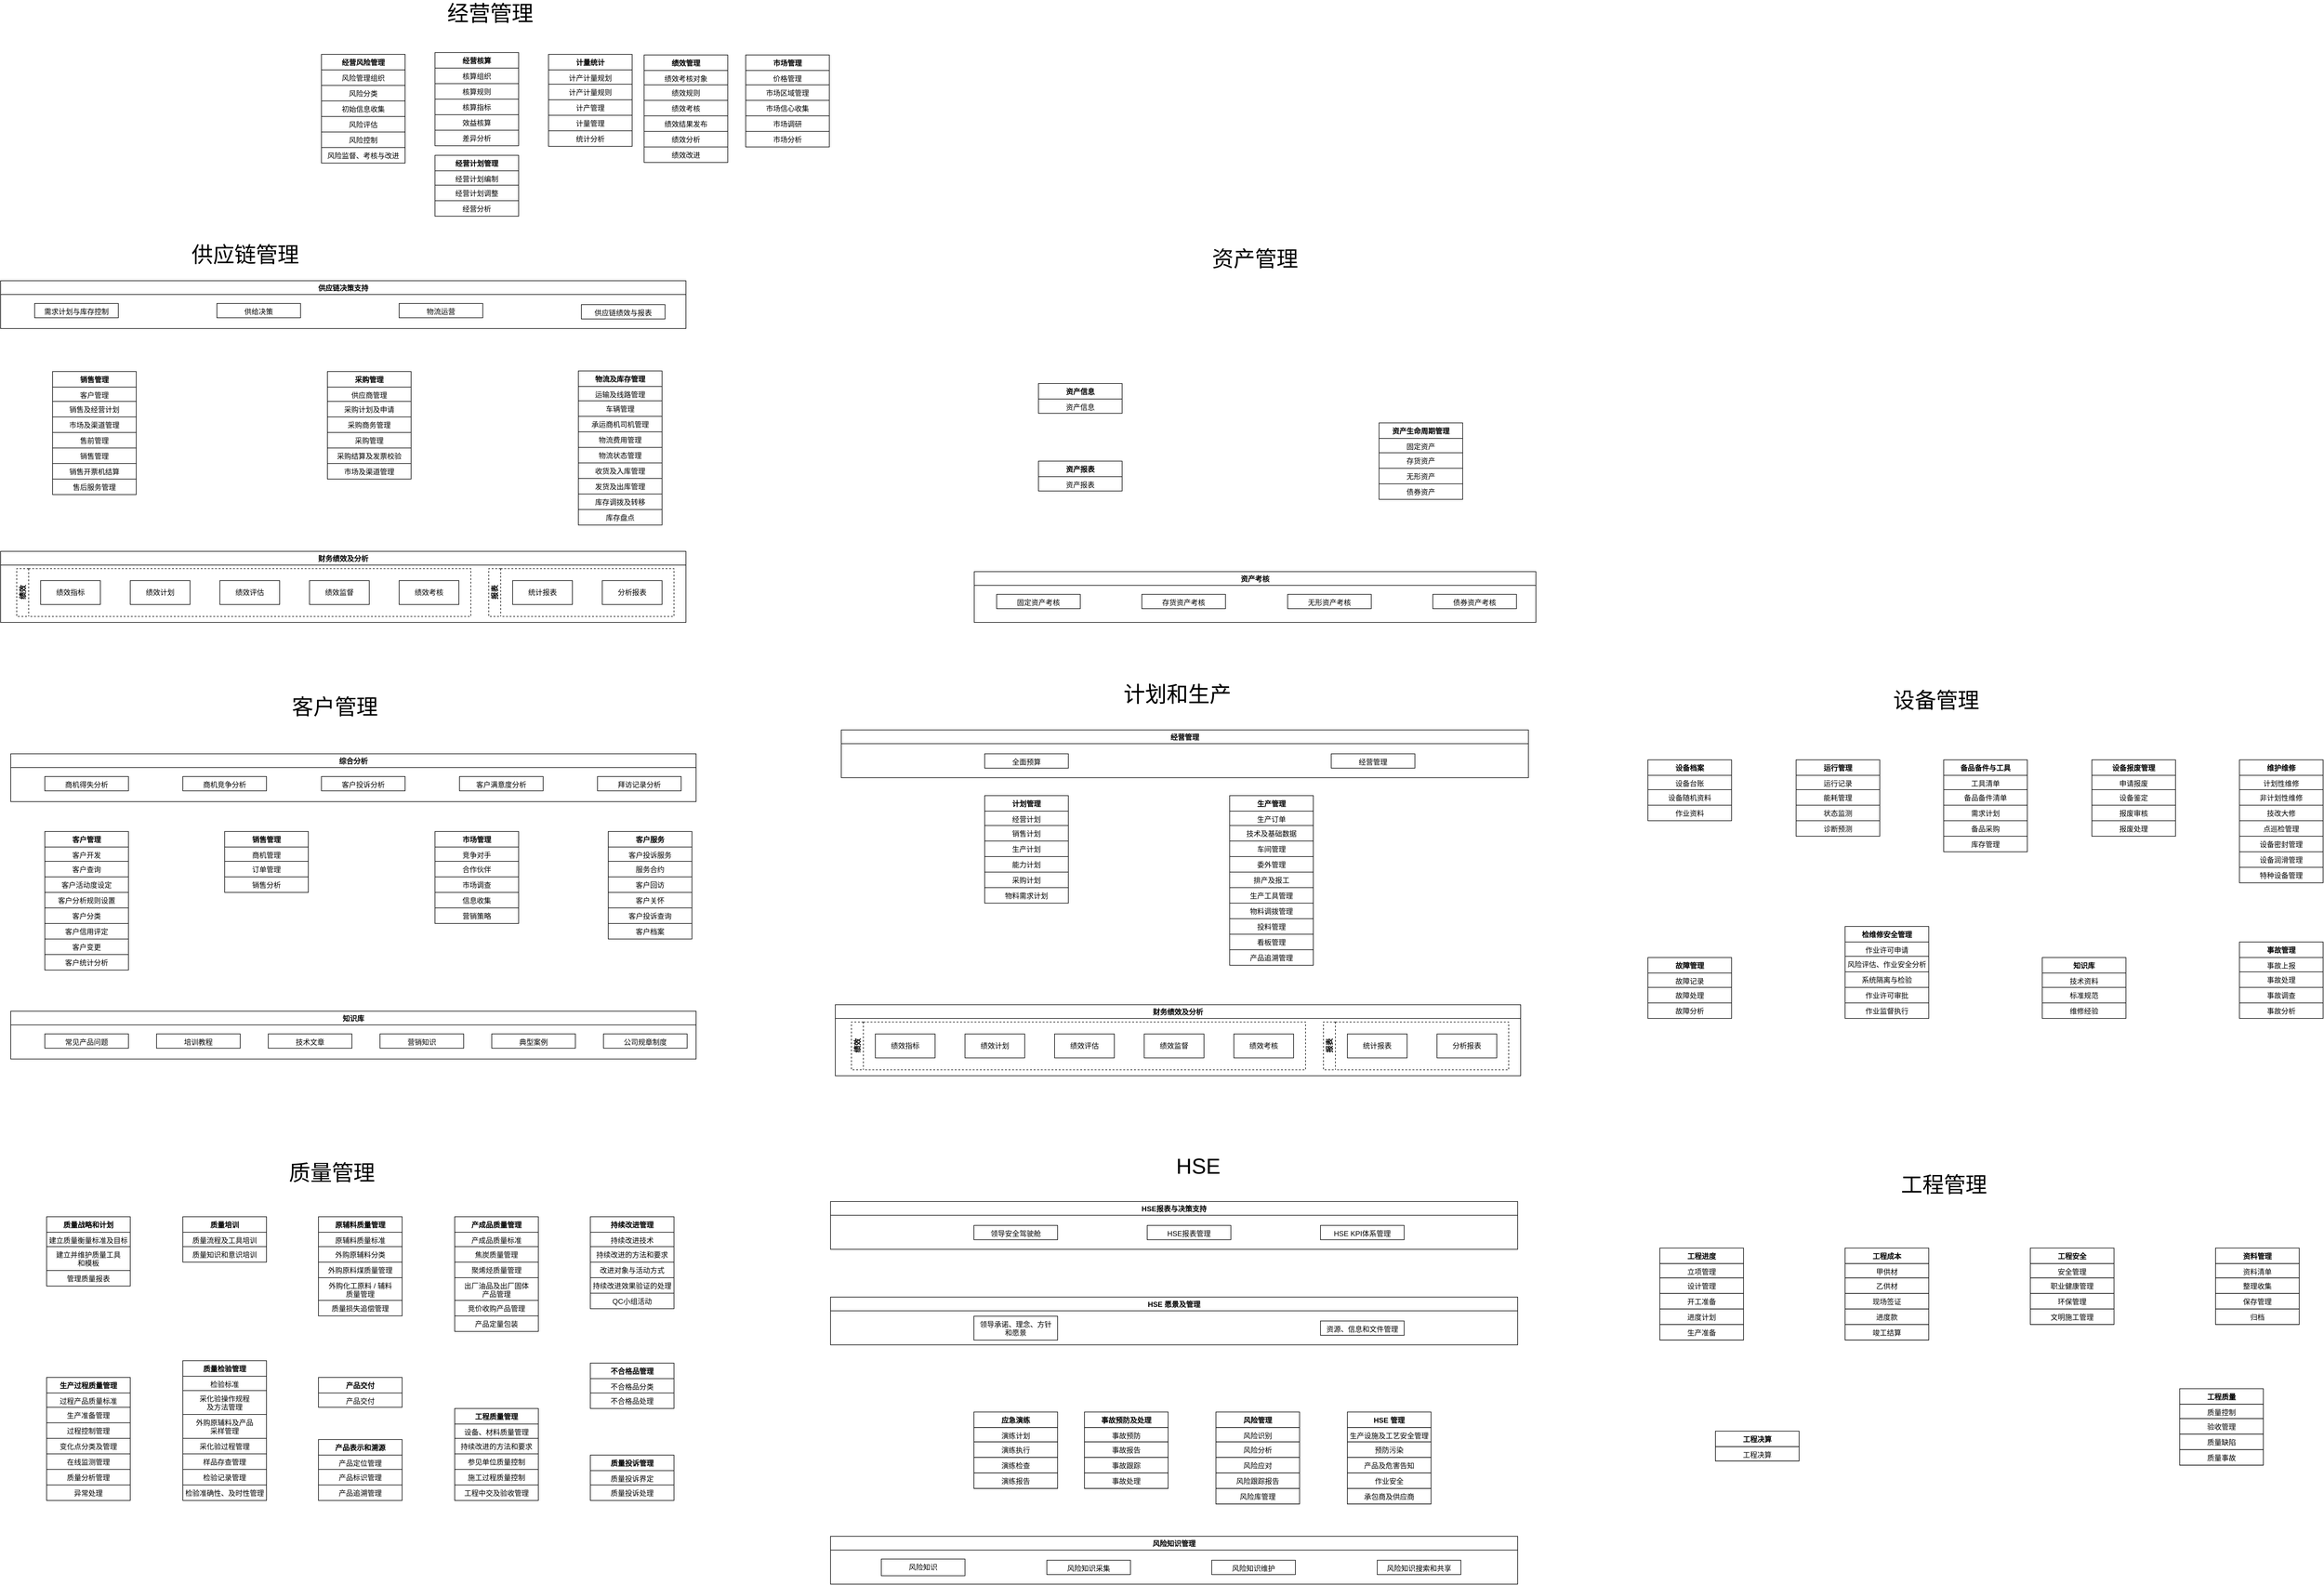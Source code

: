 <mxfile version="10.9.6" type="github"><diagram name="业务集成总图" id="b520641d-4fe3-3701-9064-5fc419738815"><mxGraphModel dx="3568" dy="1154" grid="1" gridSize="10" guides="1" tooltips="1" connect="1" arrows="1" fold="1" page="1" pageScale="1" pageWidth="1100" pageHeight="850" background="#ffffff" math="0" shadow="0"><root><mxCell id="0"/><mxCell id="1" style="locked=1;" parent="0" visible="0"/><mxCell id="4B3LizKGKi-yO3mvlld7-647" style="edgeStyle=orthogonalEdgeStyle;html=1;entryX=0;entryY=0.5;labelBackgroundColor=none;startFill=0;startSize=8;endFill=1;endSize=8;fontFamily=Verdana;fontSize=12;exitX=1;exitY=0.5;" parent="1" edge="1"><mxGeometry relative="1" as="geometry"><Array as="points"><mxPoint x="210" y="-106"/><mxPoint x="450" y="-106"/></Array><mxPoint x="210" y="-136.5" as="sourcePoint"/><mxPoint x="450" y="-136.5" as="targetPoint"/></mxGeometry></mxCell><mxCell id="EcIg0uMSFoVvrmFAKmlk-131" value="Function" style="swimlane;html=1;fontStyle=0;childLayout=stackLayout;horizontal=1;startSize=26;fillColor=#e0e0e0;horizontalStack=0;resizeParent=1;resizeLast=0;collapsible=1;marginBottom=0;swimlaneFillColor=#ffffff;align=center;rounded=1;shadow=0;comic=0;labelBackgroundColor=none;strokeColor=#000000;strokeWidth=1;fontFamily=Verdana;fontSize=12;fontColor=#000000;" vertex="1" parent="1"><mxGeometry x="520" y="290" width="160" height="110" as="geometry"/></mxCell><mxCell id="EcIg0uMSFoVvrmFAKmlk-132" value="fdsafsa" style="text;html=1;strokeColor=none;fillColor=none;spacingLeft=4;spacingRight=4;whiteSpace=wrap;overflow=hidden;rotatable=0;points=[[0,0.5],[1,0.5]];portConstraint=eastwest;" vertex="1" parent="EcIg0uMSFoVvrmFAKmlk-131"><mxGeometry y="26" width="160" height="26" as="geometry"/></mxCell><mxCell id="EcIg0uMSFoVvrmFAKmlk-133" value="fsdfs" style="text;html=1;strokeColor=none;fillColor=none;spacingLeft=4;spacingRight=4;whiteSpace=wrap;overflow=hidden;rotatable=0;points=[[0,0.5],[1,0.5]];portConstraint=eastwest;" vertex="1" parent="EcIg0uMSFoVvrmFAKmlk-131"><mxGeometry y="52" width="160" height="26" as="geometry"/></mxCell><mxCell id="EcIg0uMSFoVvrmFAKmlk-134" value="Row 3" style="text;html=1;strokeColor=none;fillColor=none;spacingLeft=4;spacingRight=4;whiteSpace=wrap;overflow=hidden;rotatable=0;points=[[0,0.5],[1,0.5]];portConstraint=eastwest;" vertex="1" parent="EcIg0uMSFoVvrmFAKmlk-131"><mxGeometry y="78" width="160" height="26" as="geometry"/></mxCell><mxCell id="EcIg0uMSFoVvrmFAKmlk-135" value="Function" style="swimlane;html=1;fontStyle=0;childLayout=stackLayout;horizontal=1;startSize=26;fillColor=#e0e0e0;horizontalStack=0;resizeParent=1;resizeLast=0;collapsible=1;marginBottom=0;swimlaneFillColor=#ffffff;align=center;rounded=1;shadow=0;comic=0;labelBackgroundColor=none;strokeColor=#000000;strokeWidth=1;fontFamily=Verdana;fontSize=12;fontColor=#000000;" vertex="1" parent="1"><mxGeometry x="520" y="290" width="160" height="110" as="geometry"/></mxCell><mxCell id="EcIg0uMSFoVvrmFAKmlk-136" value="fdsafsa" style="text;html=1;strokeColor=none;fillColor=none;spacingLeft=4;spacingRight=4;whiteSpace=wrap;overflow=hidden;rotatable=0;points=[[0,0.5],[1,0.5]];portConstraint=eastwest;" vertex="1" parent="EcIg0uMSFoVvrmFAKmlk-135"><mxGeometry y="26" width="160" height="26" as="geometry"/></mxCell><mxCell id="EcIg0uMSFoVvrmFAKmlk-137" value="fsdfs" style="text;html=1;strokeColor=none;fillColor=none;spacingLeft=4;spacingRight=4;whiteSpace=wrap;overflow=hidden;rotatable=0;points=[[0,0.5],[1,0.5]];portConstraint=eastwest;" vertex="1" parent="EcIg0uMSFoVvrmFAKmlk-135"><mxGeometry y="52" width="160" height="26" as="geometry"/></mxCell><mxCell id="EcIg0uMSFoVvrmFAKmlk-138" value="Row 3" style="text;html=1;strokeColor=none;fillColor=none;spacingLeft=4;spacingRight=4;whiteSpace=wrap;overflow=hidden;rotatable=0;points=[[0,0.5],[1,0.5]];portConstraint=eastwest;" vertex="1" parent="EcIg0uMSFoVvrmFAKmlk-135"><mxGeometry y="78" width="160" height="26" as="geometry"/></mxCell><mxCell id="EcIg0uMSFoVvrmFAKmlk-1" value="经营管理" style="" parent="0"/><mxCell id="EcIg0uMSFoVvrmFAKmlk-95" value="&lt;font style=&quot;font-size: 36px&quot;&gt;经营管理&lt;/font&gt;" style="text;html=1;strokeColor=none;fillColor=none;align=center;verticalAlign=middle;whiteSpace=wrap;rounded=0;" vertex="1" parent="EcIg0uMSFoVvrmFAKmlk-1"><mxGeometry x="400" y="550" width="245" height="20" as="geometry"/></mxCell><mxCell id="EcIg0uMSFoVvrmFAKmlk-140" value="经营风险管理" style="swimlane;fontStyle=1;childLayout=stackLayout;horizontal=1;startSize=26;fillColor=none;horizontalStack=0;resizeParent=1;resizeParentMax=0;resizeLast=0;collapsible=1;marginBottom=0;align=center;strokeColor=#000000;" vertex="1" parent="EcIg0uMSFoVvrmFAKmlk-1"><mxGeometry x="240" y="629" width="140" height="182" as="geometry"><mxRectangle x="420" y="655" width="50" height="26" as="alternateBounds"/></mxGeometry></mxCell><object label="风险管理组织" 经营管理组织="风险管理组织" 风险分类="风险分类" id="EcIg0uMSFoVvrmFAKmlk-141"><mxCell style="text;strokeColor=#000000;fillColor=none;align=center;verticalAlign=top;spacingLeft=4;spacingRight=4;overflow=hidden;rotatable=0;points=[[0,0.5],[1,0.5]];portConstraint=eastwest;" vertex="1" parent="EcIg0uMSFoVvrmFAKmlk-140"><mxGeometry y="26" width="140" height="26" as="geometry"/></mxCell></object><object label="风险分类" 经营管理组织="" 风险分类="" id="EcIg0uMSFoVvrmFAKmlk-145"><mxCell style="text;strokeColor=#000000;fillColor=none;align=center;verticalAlign=top;spacingLeft=4;spacingRight=4;overflow=hidden;rotatable=0;points=[[0,0.5],[1,0.5]];portConstraint=eastwest;labelBorderColor=none;" vertex="1" parent="EcIg0uMSFoVvrmFAKmlk-140"><mxGeometry y="52" width="140" height="26" as="geometry"/></mxCell></object><mxCell id="EcIg0uMSFoVvrmFAKmlk-142" value="初始信息收集" style="text;strokeColor=#000000;fillColor=none;align=center;verticalAlign=top;spacingLeft=4;spacingRight=4;overflow=hidden;rotatable=0;points=[[0,0.5],[1,0.5]];portConstraint=eastwest;" vertex="1" parent="EcIg0uMSFoVvrmFAKmlk-140"><mxGeometry y="78" width="140" height="26" as="geometry"/></mxCell><mxCell id="EcIg0uMSFoVvrmFAKmlk-143" value="风险评估" style="text;strokeColor=#000000;fillColor=none;align=center;verticalAlign=top;spacingLeft=4;spacingRight=4;overflow=hidden;rotatable=0;points=[[0,0.5],[1,0.5]];portConstraint=eastwest;" vertex="1" parent="EcIg0uMSFoVvrmFAKmlk-140"><mxGeometry y="104" width="140" height="26" as="geometry"/></mxCell><mxCell id="EcIg0uMSFoVvrmFAKmlk-153" value="风险控制" style="text;strokeColor=#000000;fillColor=none;align=center;verticalAlign=top;spacingLeft=4;spacingRight=4;overflow=hidden;rotatable=0;points=[[0,0.5],[1,0.5]];portConstraint=eastwest;" vertex="1" parent="EcIg0uMSFoVvrmFAKmlk-140"><mxGeometry y="130" width="140" height="26" as="geometry"/></mxCell><mxCell id="EcIg0uMSFoVvrmFAKmlk-155" value="风险监督、考核与改进" style="text;strokeColor=#000000;fillColor=none;align=center;verticalAlign=top;spacingLeft=4;spacingRight=4;overflow=hidden;rotatable=0;points=[[0,0.5],[1,0.5]];portConstraint=eastwest;" vertex="1" parent="EcIg0uMSFoVvrmFAKmlk-140"><mxGeometry y="156" width="140" height="26" as="geometry"/></mxCell><mxCell id="EcIg0uMSFoVvrmFAKmlk-156" value="经营核算" style="swimlane;fontStyle=1;childLayout=stackLayout;horizontal=1;startSize=26;fillColor=none;horizontalStack=0;resizeParent=1;resizeParentMax=0;resizeLast=0;collapsible=1;marginBottom=0;align=center;strokeColor=#000000;" vertex="1" parent="EcIg0uMSFoVvrmFAKmlk-1"><mxGeometry x="430" y="626" width="140" height="156" as="geometry"><mxRectangle x="420" y="655" width="50" height="26" as="alternateBounds"/></mxGeometry></mxCell><object label="核算组织" 经营管理组织="风险管理组织" 风险分类="风险分类" id="EcIg0uMSFoVvrmFAKmlk-157"><mxCell style="text;strokeColor=#000000;fillColor=none;align=center;verticalAlign=top;spacingLeft=4;spacingRight=4;overflow=hidden;rotatable=0;points=[[0,0.5],[1,0.5]];portConstraint=eastwest;" vertex="1" parent="EcIg0uMSFoVvrmFAKmlk-156"><mxGeometry y="26" width="140" height="26" as="geometry"/></mxCell></object><object label="核算规则" 经营管理组织="" 风险分类="" id="EcIg0uMSFoVvrmFAKmlk-158"><mxCell style="text;strokeColor=#000000;fillColor=none;align=center;verticalAlign=top;spacingLeft=4;spacingRight=4;overflow=hidden;rotatable=0;points=[[0,0.5],[1,0.5]];portConstraint=eastwest;labelBorderColor=none;" vertex="1" parent="EcIg0uMSFoVvrmFAKmlk-156"><mxGeometry y="52" width="140" height="26" as="geometry"/></mxCell></object><mxCell id="EcIg0uMSFoVvrmFAKmlk-159" value="核算指标" style="text;strokeColor=#000000;fillColor=none;align=center;verticalAlign=top;spacingLeft=4;spacingRight=4;overflow=hidden;rotatable=0;points=[[0,0.5],[1,0.5]];portConstraint=eastwest;" vertex="1" parent="EcIg0uMSFoVvrmFAKmlk-156"><mxGeometry y="78" width="140" height="26" as="geometry"/></mxCell><mxCell id="EcIg0uMSFoVvrmFAKmlk-160" value="效益核算" style="text;strokeColor=#000000;fillColor=none;align=center;verticalAlign=top;spacingLeft=4;spacingRight=4;overflow=hidden;rotatable=0;points=[[0,0.5],[1,0.5]];portConstraint=eastwest;" vertex="1" parent="EcIg0uMSFoVvrmFAKmlk-156"><mxGeometry y="104" width="140" height="26" as="geometry"/></mxCell><mxCell id="EcIg0uMSFoVvrmFAKmlk-161" value="差异分析" style="text;strokeColor=#000000;fillColor=none;align=center;verticalAlign=top;spacingLeft=4;spacingRight=4;overflow=hidden;rotatable=0;points=[[0,0.5],[1,0.5]];portConstraint=eastwest;" vertex="1" parent="EcIg0uMSFoVvrmFAKmlk-156"><mxGeometry y="130" width="140" height="26" as="geometry"/></mxCell><mxCell id="EcIg0uMSFoVvrmFAKmlk-163" value="计量统计" style="swimlane;fontStyle=1;childLayout=stackLayout;horizontal=1;startSize=26;fillColor=none;horizontalStack=0;resizeParent=1;resizeParentMax=0;resizeLast=0;collapsible=1;marginBottom=0;align=center;strokeColor=#000000;" vertex="1" parent="EcIg0uMSFoVvrmFAKmlk-1"><mxGeometry x="620" y="629" width="140" height="154" as="geometry"><mxRectangle x="420" y="655" width="50" height="26" as="alternateBounds"/></mxGeometry></mxCell><object label="计产计量规划" 经营管理组织="风险管理组织" 风险分类="风险分类" id="EcIg0uMSFoVvrmFAKmlk-164"><mxCell style="text;strokeColor=#000000;fillColor=none;align=center;verticalAlign=top;spacingLeft=4;spacingRight=4;overflow=hidden;rotatable=0;points=[[0,0.5],[1,0.5]];portConstraint=eastwest;" vertex="1" parent="EcIg0uMSFoVvrmFAKmlk-163"><mxGeometry y="26" width="140" height="24" as="geometry"/></mxCell></object><object label="计产计量规则" 经营管理组织="" 风险分类="" id="EcIg0uMSFoVvrmFAKmlk-165"><mxCell style="text;strokeColor=#000000;fillColor=none;align=center;verticalAlign=top;spacingLeft=4;spacingRight=4;overflow=hidden;rotatable=0;points=[[0,0.5],[1,0.5]];portConstraint=eastwest;labelBorderColor=none;" vertex="1" parent="EcIg0uMSFoVvrmFAKmlk-163"><mxGeometry y="50" width="140" height="26" as="geometry"/></mxCell></object><mxCell id="EcIg0uMSFoVvrmFAKmlk-166" value="计产管理" style="text;strokeColor=#000000;fillColor=none;align=center;verticalAlign=top;spacingLeft=4;spacingRight=4;overflow=hidden;rotatable=0;points=[[0,0.5],[1,0.5]];portConstraint=eastwest;" vertex="1" parent="EcIg0uMSFoVvrmFAKmlk-163"><mxGeometry y="76" width="140" height="26" as="geometry"/></mxCell><mxCell id="EcIg0uMSFoVvrmFAKmlk-167" value="计量管理" style="text;strokeColor=#000000;fillColor=none;align=center;verticalAlign=top;spacingLeft=4;spacingRight=4;overflow=hidden;rotatable=0;points=[[0,0.5],[1,0.5]];portConstraint=eastwest;" vertex="1" parent="EcIg0uMSFoVvrmFAKmlk-163"><mxGeometry y="102" width="140" height="26" as="geometry"/></mxCell><mxCell id="EcIg0uMSFoVvrmFAKmlk-168" value="统计分析" style="text;strokeColor=#000000;fillColor=none;align=center;verticalAlign=top;spacingLeft=4;spacingRight=4;overflow=hidden;rotatable=0;points=[[0,0.5],[1,0.5]];portConstraint=eastwest;" vertex="1" parent="EcIg0uMSFoVvrmFAKmlk-163"><mxGeometry y="128" width="140" height="26" as="geometry"/></mxCell><mxCell id="EcIg0uMSFoVvrmFAKmlk-169" value="绩效管理" style="swimlane;fontStyle=1;childLayout=stackLayout;horizontal=1;startSize=26;fillColor=none;horizontalStack=0;resizeParent=1;resizeParentMax=0;resizeLast=0;collapsible=1;marginBottom=0;align=center;strokeColor=#000000;" vertex="1" parent="EcIg0uMSFoVvrmFAKmlk-1"><mxGeometry x="780" y="630" width="140" height="180" as="geometry"><mxRectangle x="420" y="655" width="50" height="26" as="alternateBounds"/></mxGeometry></mxCell><object label="绩效考核对象" 经营管理组织="风险管理组织" 风险分类="风险分类" id="EcIg0uMSFoVvrmFAKmlk-170"><mxCell style="text;strokeColor=#000000;fillColor=none;align=center;verticalAlign=top;spacingLeft=4;spacingRight=4;overflow=hidden;rotatable=0;points=[[0,0.5],[1,0.5]];portConstraint=eastwest;" vertex="1" parent="EcIg0uMSFoVvrmFAKmlk-169"><mxGeometry y="26" width="140" height="24" as="geometry"/></mxCell></object><object label="绩效规则" 经营管理组织="" 风险分类="" id="EcIg0uMSFoVvrmFAKmlk-171"><mxCell style="text;strokeColor=#000000;fillColor=none;align=center;verticalAlign=top;spacingLeft=4;spacingRight=4;overflow=hidden;rotatable=0;points=[[0,0.5],[1,0.5]];portConstraint=eastwest;labelBorderColor=none;" vertex="1" parent="EcIg0uMSFoVvrmFAKmlk-169"><mxGeometry y="50" width="140" height="26" as="geometry"/></mxCell></object><mxCell id="EcIg0uMSFoVvrmFAKmlk-172" value="绩效考核" style="text;strokeColor=#000000;fillColor=none;align=center;verticalAlign=top;spacingLeft=4;spacingRight=4;overflow=hidden;rotatable=0;points=[[0,0.5],[1,0.5]];portConstraint=eastwest;" vertex="1" parent="EcIg0uMSFoVvrmFAKmlk-169"><mxGeometry y="76" width="140" height="26" as="geometry"/></mxCell><mxCell id="EcIg0uMSFoVvrmFAKmlk-173" value="绩效结果发布" style="text;strokeColor=#000000;fillColor=none;align=center;verticalAlign=top;spacingLeft=4;spacingRight=4;overflow=hidden;rotatable=0;points=[[0,0.5],[1,0.5]];portConstraint=eastwest;" vertex="1" parent="EcIg0uMSFoVvrmFAKmlk-169"><mxGeometry y="102" width="140" height="26" as="geometry"/></mxCell><mxCell id="EcIg0uMSFoVvrmFAKmlk-174" value="绩效分析" style="text;strokeColor=#000000;fillColor=none;align=center;verticalAlign=top;spacingLeft=4;spacingRight=4;overflow=hidden;rotatable=0;points=[[0,0.5],[1,0.5]];portConstraint=eastwest;" vertex="1" parent="EcIg0uMSFoVvrmFAKmlk-169"><mxGeometry y="128" width="140" height="26" as="geometry"/></mxCell><mxCell id="EcIg0uMSFoVvrmFAKmlk-175" value="绩效改进" style="text;strokeColor=#000000;fillColor=none;align=center;verticalAlign=top;spacingLeft=4;spacingRight=4;overflow=hidden;rotatable=0;points=[[0,0.5],[1,0.5]];portConstraint=eastwest;" vertex="1" parent="EcIg0uMSFoVvrmFAKmlk-169"><mxGeometry y="154" width="140" height="26" as="geometry"/></mxCell><mxCell id="EcIg0uMSFoVvrmFAKmlk-176" value="市场管理" style="swimlane;fontStyle=1;childLayout=stackLayout;horizontal=1;startSize=26;fillColor=none;horizontalStack=0;resizeParent=1;resizeParentMax=0;resizeLast=0;collapsible=1;marginBottom=0;align=center;strokeColor=#000000;" vertex="1" parent="EcIg0uMSFoVvrmFAKmlk-1"><mxGeometry x="950" y="630" width="140" height="154" as="geometry"><mxRectangle x="420" y="655" width="50" height="26" as="alternateBounds"/></mxGeometry></mxCell><object label="价格管理" 经营管理组织="风险管理组织" 风险分类="风险分类" id="EcIg0uMSFoVvrmFAKmlk-177"><mxCell style="text;strokeColor=#000000;fillColor=none;align=center;verticalAlign=top;spacingLeft=4;spacingRight=4;overflow=hidden;rotatable=0;points=[[0,0.5],[1,0.5]];portConstraint=eastwest;" vertex="1" parent="EcIg0uMSFoVvrmFAKmlk-176"><mxGeometry y="26" width="140" height="24" as="geometry"/></mxCell></object><object label="市场区域管理" 经营管理组织="" 风险分类="" id="EcIg0uMSFoVvrmFAKmlk-178"><mxCell style="text;strokeColor=#000000;fillColor=none;align=center;verticalAlign=top;spacingLeft=4;spacingRight=4;overflow=hidden;rotatable=0;points=[[0,0.5],[1,0.5]];portConstraint=eastwest;labelBorderColor=none;" vertex="1" parent="EcIg0uMSFoVvrmFAKmlk-176"><mxGeometry y="50" width="140" height="26" as="geometry"/></mxCell></object><mxCell id="EcIg0uMSFoVvrmFAKmlk-179" value="市场信心收集" style="text;strokeColor=#000000;fillColor=none;align=center;verticalAlign=top;spacingLeft=4;spacingRight=4;overflow=hidden;rotatable=0;points=[[0,0.5],[1,0.5]];portConstraint=eastwest;" vertex="1" parent="EcIg0uMSFoVvrmFAKmlk-176"><mxGeometry y="76" width="140" height="26" as="geometry"/></mxCell><mxCell id="EcIg0uMSFoVvrmFAKmlk-180" value="市场调研" style="text;strokeColor=#000000;fillColor=none;align=center;verticalAlign=top;spacingLeft=4;spacingRight=4;overflow=hidden;rotatable=0;points=[[0,0.5],[1,0.5]];portConstraint=eastwest;" vertex="1" parent="EcIg0uMSFoVvrmFAKmlk-176"><mxGeometry y="102" width="140" height="26" as="geometry"/></mxCell><mxCell id="EcIg0uMSFoVvrmFAKmlk-181" value="市场分析" style="text;strokeColor=#000000;fillColor=none;align=center;verticalAlign=top;spacingLeft=4;spacingRight=4;overflow=hidden;rotatable=0;points=[[0,0.5],[1,0.5]];portConstraint=eastwest;" vertex="1" parent="EcIg0uMSFoVvrmFAKmlk-176"><mxGeometry y="128" width="140" height="26" as="geometry"/></mxCell><mxCell id="EcIg0uMSFoVvrmFAKmlk-183" value="经营计划管理" style="swimlane;fontStyle=1;childLayout=stackLayout;horizontal=1;startSize=26;fillColor=none;horizontalStack=0;resizeParent=1;resizeParentMax=0;resizeLast=0;collapsible=1;marginBottom=0;align=center;strokeColor=#000000;" vertex="1" parent="EcIg0uMSFoVvrmFAKmlk-1"><mxGeometry x="430" y="798" width="140" height="102" as="geometry"><mxRectangle x="420" y="655" width="50" height="26" as="alternateBounds"/></mxGeometry></mxCell><object label="经营计划编制" 经营管理组织="风险管理组织" 风险分类="风险分类" id="EcIg0uMSFoVvrmFAKmlk-184"><mxCell style="text;strokeColor=#000000;fillColor=none;align=center;verticalAlign=top;spacingLeft=4;spacingRight=4;overflow=hidden;rotatable=0;points=[[0,0.5],[1,0.5]];portConstraint=eastwest;" vertex="1" parent="EcIg0uMSFoVvrmFAKmlk-183"><mxGeometry y="26" width="140" height="24" as="geometry"/></mxCell></object><object label="经营计划调整" 经营管理组织="" 风险分类="" id="EcIg0uMSFoVvrmFAKmlk-185"><mxCell style="text;strokeColor=#000000;fillColor=none;align=center;verticalAlign=top;spacingLeft=4;spacingRight=4;overflow=hidden;rotatable=0;points=[[0,0.5],[1,0.5]];portConstraint=eastwest;labelBorderColor=none;" vertex="1" parent="EcIg0uMSFoVvrmFAKmlk-183"><mxGeometry y="50" width="140" height="26" as="geometry"/></mxCell></object><mxCell id="EcIg0uMSFoVvrmFAKmlk-186" value="经营分析" style="text;strokeColor=#000000;fillColor=none;align=center;verticalAlign=top;spacingLeft=4;spacingRight=4;overflow=hidden;rotatable=0;points=[[0,0.5],[1,0.5]];portConstraint=eastwest;" vertex="1" parent="EcIg0uMSFoVvrmFAKmlk-183"><mxGeometry y="76" width="140" height="26" as="geometry"/></mxCell><mxCell id="EcIg0uMSFoVvrmFAKmlk-189" value="供应链管理" style="" parent="0"/><mxCell id="EcIg0uMSFoVvrmFAKmlk-194" value="&lt;span style=&quot;font-size: 36px&quot;&gt;供应链管理&lt;/span&gt;" style="text;html=1;strokeColor=none;fillColor=none;align=center;verticalAlign=middle;whiteSpace=wrap;rounded=0;" vertex="1" parent="EcIg0uMSFoVvrmFAKmlk-189"><mxGeometry x="-10" y="954" width="245" height="20" as="geometry"/></mxCell><mxCell id="EcIg0uMSFoVvrmFAKmlk-190" value="销售管理" style="swimlane;fontStyle=1;childLayout=stackLayout;horizontal=1;startSize=26;fillColor=none;horizontalStack=0;resizeParent=1;resizeParentMax=0;resizeLast=0;collapsible=1;marginBottom=0;align=center;strokeColor=#000000;" vertex="1" parent="EcIg0uMSFoVvrmFAKmlk-189"><mxGeometry x="-210" y="1160" width="140" height="206" as="geometry"><mxRectangle x="420" y="655" width="50" height="26" as="alternateBounds"/></mxGeometry></mxCell><object label="客户管理" 经营管理组织="风险管理组织" 风险分类="风险分类" id="EcIg0uMSFoVvrmFAKmlk-191"><mxCell style="text;strokeColor=#000000;fillColor=none;align=center;verticalAlign=top;spacingLeft=4;spacingRight=4;overflow=hidden;rotatable=0;points=[[0,0.5],[1,0.5]];portConstraint=eastwest;" vertex="1" parent="EcIg0uMSFoVvrmFAKmlk-190"><mxGeometry y="26" width="140" height="24" as="geometry"/></mxCell></object><object label="销售及经营计划&#10;" 经营管理组织="" 风险分类="" id="EcIg0uMSFoVvrmFAKmlk-192"><mxCell style="text;strokeColor=#000000;fillColor=none;align=center;verticalAlign=top;spacingLeft=4;spacingRight=4;overflow=hidden;rotatable=0;points=[[0,0.5],[1,0.5]];portConstraint=eastwest;labelBorderColor=none;" vertex="1" parent="EcIg0uMSFoVvrmFAKmlk-190"><mxGeometry y="50" width="140" height="26" as="geometry"/></mxCell></object><mxCell id="EcIg0uMSFoVvrmFAKmlk-193" value="市场及渠道管理" style="text;strokeColor=#000000;fillColor=none;align=center;verticalAlign=top;spacingLeft=4;spacingRight=4;overflow=hidden;rotatable=0;points=[[0,0.5],[1,0.5]];portConstraint=eastwest;" vertex="1" parent="EcIg0uMSFoVvrmFAKmlk-190"><mxGeometry y="76" width="140" height="26" as="geometry"/></mxCell><mxCell id="EcIg0uMSFoVvrmFAKmlk-213" value="售前管理" style="text;strokeColor=#000000;fillColor=none;align=center;verticalAlign=top;spacingLeft=4;spacingRight=4;overflow=hidden;rotatable=0;points=[[0,0.5],[1,0.5]];portConstraint=eastwest;" vertex="1" parent="EcIg0uMSFoVvrmFAKmlk-190"><mxGeometry y="102" width="140" height="26" as="geometry"/></mxCell><mxCell id="EcIg0uMSFoVvrmFAKmlk-214" value="销售管理" style="text;strokeColor=#000000;fillColor=none;align=center;verticalAlign=top;spacingLeft=4;spacingRight=4;overflow=hidden;rotatable=0;points=[[0,0.5],[1,0.5]];portConstraint=eastwest;" vertex="1" parent="EcIg0uMSFoVvrmFAKmlk-190"><mxGeometry y="128" width="140" height="26" as="geometry"/></mxCell><mxCell id="EcIg0uMSFoVvrmFAKmlk-215" value="销售开票机结算" style="text;strokeColor=#000000;fillColor=none;align=center;verticalAlign=top;spacingLeft=4;spacingRight=4;overflow=hidden;rotatable=0;points=[[0,0.5],[1,0.5]];portConstraint=eastwest;" vertex="1" parent="EcIg0uMSFoVvrmFAKmlk-190"><mxGeometry y="154" width="140" height="26" as="geometry"/></mxCell><mxCell id="EcIg0uMSFoVvrmFAKmlk-216" value="售后服务管理" style="text;strokeColor=#000000;fillColor=none;align=center;verticalAlign=top;spacingLeft=4;spacingRight=4;overflow=hidden;rotatable=0;points=[[0,0.5],[1,0.5]];portConstraint=eastwest;" vertex="1" parent="EcIg0uMSFoVvrmFAKmlk-190"><mxGeometry y="180" width="140" height="26" as="geometry"/></mxCell><mxCell id="EcIg0uMSFoVvrmFAKmlk-203" value="供应链决策支持" style="swimlane;strokeColor=#000000;fillColor=none;align=center;startSize=23;" vertex="1" parent="EcIg0uMSFoVvrmFAKmlk-189"><mxGeometry x="-297" y="1008" width="1147" height="80" as="geometry"/></mxCell><object label="需求计划与库存控制" 经营管理组织="风险管理组织" 风险分类="风险分类" id="EcIg0uMSFoVvrmFAKmlk-206"><mxCell style="text;strokeColor=#000000;fillColor=none;align=center;verticalAlign=top;spacingLeft=4;spacingRight=4;overflow=hidden;rotatable=0;points=[[0,0.5],[1,0.5]];portConstraint=eastwest;" vertex="1" parent="EcIg0uMSFoVvrmFAKmlk-203"><mxGeometry x="57" y="38" width="140" height="24" as="geometry"/></mxCell></object><object label="供给决策" 经营管理组织="风险管理组织" 风险分类="风险分类" id="EcIg0uMSFoVvrmFAKmlk-207"><mxCell style="text;strokeColor=#000000;fillColor=none;align=center;verticalAlign=top;spacingLeft=4;spacingRight=4;overflow=hidden;rotatable=0;points=[[0,0.5],[1,0.5]];portConstraint=eastwest;" vertex="1" parent="EcIg0uMSFoVvrmFAKmlk-203"><mxGeometry x="362" y="38" width="140" height="24" as="geometry"/></mxCell></object><object label="物流运营" 经营管理组织="风险管理组织" 风险分类="风险分类" id="EcIg0uMSFoVvrmFAKmlk-209"><mxCell style="text;strokeColor=#000000;fillColor=none;align=center;verticalAlign=top;spacingLeft=4;spacingRight=4;overflow=hidden;rotatable=0;points=[[0,0.5],[1,0.5]];portConstraint=eastwest;" vertex="1" parent="EcIg0uMSFoVvrmFAKmlk-203"><mxGeometry x="667" y="38" width="140" height="24" as="geometry"/></mxCell></object><object label="供应链绩效与报表" 经营管理组织="风险管理组织" 风险分类="风险分类" id="EcIg0uMSFoVvrmFAKmlk-211"><mxCell style="text;strokeColor=#000000;fillColor=none;align=center;verticalAlign=top;spacingLeft=4;spacingRight=4;overflow=hidden;rotatable=0;points=[[0,0.5],[1,0.5]];portConstraint=eastwest;" vertex="1" parent="EcIg0uMSFoVvrmFAKmlk-203"><mxGeometry x="972" y="40" width="140" height="24" as="geometry"/></mxCell></object><mxCell id="EcIg0uMSFoVvrmFAKmlk-225" value="采购管理" style="swimlane;fontStyle=1;childLayout=stackLayout;horizontal=1;startSize=26;fillColor=none;horizontalStack=0;resizeParent=1;resizeParentMax=0;resizeLast=0;collapsible=1;marginBottom=0;align=center;strokeColor=#000000;" vertex="1" parent="EcIg0uMSFoVvrmFAKmlk-189"><mxGeometry x="250" y="1160" width="140" height="180" as="geometry"><mxRectangle x="420" y="655" width="50" height="26" as="alternateBounds"/></mxGeometry></mxCell><object label="供应商管理" 经营管理组织="风险管理组织" 风险分类="风险分类" id="EcIg0uMSFoVvrmFAKmlk-226"><mxCell style="text;strokeColor=#000000;fillColor=none;align=center;verticalAlign=top;spacingLeft=4;spacingRight=4;overflow=hidden;rotatable=0;points=[[0,0.5],[1,0.5]];portConstraint=eastwest;" vertex="1" parent="EcIg0uMSFoVvrmFAKmlk-225"><mxGeometry y="26" width="140" height="24" as="geometry"/></mxCell></object><mxCell id="EcIg0uMSFoVvrmFAKmlk-228" value="采购计划及申请" style="text;strokeColor=#000000;fillColor=none;align=center;verticalAlign=top;spacingLeft=4;spacingRight=4;overflow=hidden;rotatable=0;points=[[0,0.5],[1,0.5]];portConstraint=eastwest;" vertex="1" parent="EcIg0uMSFoVvrmFAKmlk-225"><mxGeometry y="50" width="140" height="26" as="geometry"/></mxCell><mxCell id="EcIg0uMSFoVvrmFAKmlk-229" value="采购商务管理" style="text;strokeColor=#000000;fillColor=none;align=center;verticalAlign=top;spacingLeft=4;spacingRight=4;overflow=hidden;rotatable=0;points=[[0,0.5],[1,0.5]];portConstraint=eastwest;" vertex="1" parent="EcIg0uMSFoVvrmFAKmlk-225"><mxGeometry y="76" width="140" height="26" as="geometry"/></mxCell><mxCell id="EcIg0uMSFoVvrmFAKmlk-230" value="采购管理" style="text;strokeColor=#000000;fillColor=none;align=center;verticalAlign=top;spacingLeft=4;spacingRight=4;overflow=hidden;rotatable=0;points=[[0,0.5],[1,0.5]];portConstraint=eastwest;" vertex="1" parent="EcIg0uMSFoVvrmFAKmlk-225"><mxGeometry y="102" width="140" height="26" as="geometry"/></mxCell><mxCell id="EcIg0uMSFoVvrmFAKmlk-231" value="采购结算及发票校验" style="text;strokeColor=#000000;fillColor=none;align=center;verticalAlign=top;spacingLeft=4;spacingRight=4;overflow=hidden;rotatable=0;points=[[0,0.5],[1,0.5]];portConstraint=eastwest;" vertex="1" parent="EcIg0uMSFoVvrmFAKmlk-225"><mxGeometry y="128" width="140" height="26" as="geometry"/></mxCell><object label="市场及渠道管理" 经营管理组织="" 风险分类="" id="EcIg0uMSFoVvrmFAKmlk-227"><mxCell style="text;strokeColor=#000000;fillColor=none;align=center;verticalAlign=top;spacingLeft=4;spacingRight=4;overflow=hidden;rotatable=0;points=[[0,0.5],[1,0.5]];portConstraint=eastwest;labelBorderColor=none;" vertex="1" parent="EcIg0uMSFoVvrmFAKmlk-225"><mxGeometry y="154" width="140" height="26" as="geometry"/></mxCell></object><mxCell id="EcIg0uMSFoVvrmFAKmlk-240" value="物流及库存管理" style="swimlane;fontStyle=1;childLayout=stackLayout;horizontal=1;startSize=26;fillColor=none;horizontalStack=0;resizeParent=1;resizeParentMax=0;resizeLast=0;collapsible=1;marginBottom=0;align=center;strokeColor=#000000;" vertex="1" parent="EcIg0uMSFoVvrmFAKmlk-189"><mxGeometry x="670" y="1159" width="140" height="258" as="geometry"><mxRectangle x="420" y="655" width="50" height="26" as="alternateBounds"/></mxGeometry></mxCell><object label="运输及线路管理" 经营管理组织="风险管理组织" 风险分类="风险分类" id="EcIg0uMSFoVvrmFAKmlk-241"><mxCell style="text;strokeColor=#000000;fillColor=none;align=center;verticalAlign=top;spacingLeft=4;spacingRight=4;overflow=hidden;rotatable=0;points=[[0,0.5],[1,0.5]];portConstraint=eastwest;" vertex="1" parent="EcIg0uMSFoVvrmFAKmlk-240"><mxGeometry y="26" width="140" height="24" as="geometry"/></mxCell></object><object label="车辆管理" 经营管理组织="" 风险分类="" id="EcIg0uMSFoVvrmFAKmlk-242"><mxCell style="text;strokeColor=#000000;fillColor=none;align=center;verticalAlign=top;spacingLeft=4;spacingRight=4;overflow=hidden;rotatable=0;points=[[0,0.5],[1,0.5]];portConstraint=eastwest;labelBorderColor=none;" vertex="1" parent="EcIg0uMSFoVvrmFAKmlk-240"><mxGeometry y="50" width="140" height="26" as="geometry"/></mxCell></object><mxCell id="EcIg0uMSFoVvrmFAKmlk-243" value="承运商机司机管理" style="text;strokeColor=#000000;fillColor=none;align=center;verticalAlign=top;spacingLeft=4;spacingRight=4;overflow=hidden;rotatable=0;points=[[0,0.5],[1,0.5]];portConstraint=eastwest;" vertex="1" parent="EcIg0uMSFoVvrmFAKmlk-240"><mxGeometry y="76" width="140" height="26" as="geometry"/></mxCell><mxCell id="EcIg0uMSFoVvrmFAKmlk-244" value="物流费用管理&#10;" style="text;strokeColor=#000000;fillColor=none;align=center;verticalAlign=top;spacingLeft=4;spacingRight=4;overflow=hidden;rotatable=0;points=[[0,0.5],[1,0.5]];portConstraint=eastwest;" vertex="1" parent="EcIg0uMSFoVvrmFAKmlk-240"><mxGeometry y="102" width="140" height="26" as="geometry"/></mxCell><mxCell id="EcIg0uMSFoVvrmFAKmlk-245" value="物流状态管理" style="text;strokeColor=#000000;fillColor=none;align=center;verticalAlign=top;spacingLeft=4;spacingRight=4;overflow=hidden;rotatable=0;points=[[0,0.5],[1,0.5]];portConstraint=eastwest;" vertex="1" parent="EcIg0uMSFoVvrmFAKmlk-240"><mxGeometry y="128" width="140" height="26" as="geometry"/></mxCell><mxCell id="EcIg0uMSFoVvrmFAKmlk-246" value="收货及入库管理" style="text;strokeColor=#000000;fillColor=none;align=center;verticalAlign=top;spacingLeft=4;spacingRight=4;overflow=hidden;rotatable=0;points=[[0,0.5],[1,0.5]];portConstraint=eastwest;" vertex="1" parent="EcIg0uMSFoVvrmFAKmlk-240"><mxGeometry y="154" width="140" height="26" as="geometry"/></mxCell><mxCell id="EcIg0uMSFoVvrmFAKmlk-247" value="发货及出库管理&#10;" style="text;strokeColor=#000000;fillColor=none;align=center;verticalAlign=top;spacingLeft=4;spacingRight=4;overflow=hidden;rotatable=0;points=[[0,0.5],[1,0.5]];portConstraint=eastwest;" vertex="1" parent="EcIg0uMSFoVvrmFAKmlk-240"><mxGeometry y="180" width="140" height="26" as="geometry"/></mxCell><mxCell id="EcIg0uMSFoVvrmFAKmlk-248" value="库存调拨及转移" style="text;strokeColor=#000000;fillColor=none;align=center;verticalAlign=top;spacingLeft=4;spacingRight=4;overflow=hidden;rotatable=0;points=[[0,0.5],[1,0.5]];portConstraint=eastwest;" vertex="1" parent="EcIg0uMSFoVvrmFAKmlk-240"><mxGeometry y="206" width="140" height="26" as="geometry"/></mxCell><mxCell id="EcIg0uMSFoVvrmFAKmlk-249" value="库存盘点" style="text;strokeColor=#000000;fillColor=none;align=center;verticalAlign=top;spacingLeft=4;spacingRight=4;overflow=hidden;rotatable=0;points=[[0,0.5],[1,0.5]];portConstraint=eastwest;" vertex="1" parent="EcIg0uMSFoVvrmFAKmlk-240"><mxGeometry y="232" width="140" height="26" as="geometry"/></mxCell><mxCell id="EcIg0uMSFoVvrmFAKmlk-260" value="财务绩效及分析" style="swimlane;strokeColor=#000000;fillColor=none;align=center;startSize=23;" vertex="1" parent="EcIg0uMSFoVvrmFAKmlk-189"><mxGeometry x="-297" y="1461" width="1147" height="119" as="geometry"/></mxCell><mxCell id="EcIg0uMSFoVvrmFAKmlk-265" value="绩效" style="swimlane;html=1;startSize=20;horizontal=0;childLayout=treeLayout;horizontalTree=1;resizable=0;containerType=tree;strokeColor=#000000;fillColor=none;align=center;dashed=1;" vertex="1" parent="EcIg0uMSFoVvrmFAKmlk-260"><mxGeometry x="27" y="29" width="760" height="80" as="geometry"/></mxCell><mxCell id="EcIg0uMSFoVvrmFAKmlk-266" value="绩效指标" style="whiteSpace=wrap;html=1;" vertex="1" parent="EcIg0uMSFoVvrmFAKmlk-265"><mxGeometry x="40" y="20" width="100" height="40" as="geometry"/></mxCell><mxCell id="EcIg0uMSFoVvrmFAKmlk-267" value="绩效计划" style="whiteSpace=wrap;html=1;" vertex="1" parent="EcIg0uMSFoVvrmFAKmlk-265"><mxGeometry x="190" y="20" width="100" height="40" as="geometry"/></mxCell><mxCell id="EcIg0uMSFoVvrmFAKmlk-268" value="" style="edgeStyle=elbowEdgeStyle;elbow=horizontal;html=1;rounded=0;strokeColor=none;" edge="1" parent="EcIg0uMSFoVvrmFAKmlk-265" source="EcIg0uMSFoVvrmFAKmlk-266" target="EcIg0uMSFoVvrmFAKmlk-267"><mxGeometry relative="1" as="geometry"/></mxCell><mxCell id="EcIg0uMSFoVvrmFAKmlk-271" value="" style="edgeStyle=elbowEdgeStyle;elbow=horizontal;html=1;rounded=0;strokeColor=none;" edge="1" target="EcIg0uMSFoVvrmFAKmlk-272" source="EcIg0uMSFoVvrmFAKmlk-267" parent="EcIg0uMSFoVvrmFAKmlk-265"><mxGeometry relative="1" as="geometry"><mxPoint x="-130" y="1530" as="sourcePoint"/></mxGeometry></mxCell><mxCell id="EcIg0uMSFoVvrmFAKmlk-272" value="绩效评估" style="whiteSpace=wrap;html=1;" vertex="1" parent="EcIg0uMSFoVvrmFAKmlk-265"><mxGeometry x="340" y="20" width="100" height="40" as="geometry"/></mxCell><mxCell id="EcIg0uMSFoVvrmFAKmlk-273" value="" style="edgeStyle=elbowEdgeStyle;elbow=horizontal;html=1;rounded=0;strokeColor=none;" edge="1" target="EcIg0uMSFoVvrmFAKmlk-274" source="EcIg0uMSFoVvrmFAKmlk-272" parent="EcIg0uMSFoVvrmFAKmlk-265"><mxGeometry relative="1" as="geometry"><mxPoint x="20" y="1530" as="sourcePoint"/></mxGeometry></mxCell><mxCell id="EcIg0uMSFoVvrmFAKmlk-274" value="绩效监督" style="whiteSpace=wrap;html=1;" vertex="1" parent="EcIg0uMSFoVvrmFAKmlk-265"><mxGeometry x="490" y="20" width="100" height="40" as="geometry"/></mxCell><mxCell id="EcIg0uMSFoVvrmFAKmlk-275" value="" style="edgeStyle=elbowEdgeStyle;elbow=horizontal;html=1;rounded=0;strokeColor=none;" edge="1" target="EcIg0uMSFoVvrmFAKmlk-276" source="EcIg0uMSFoVvrmFAKmlk-274" parent="EcIg0uMSFoVvrmFAKmlk-265"><mxGeometry relative="1" as="geometry"><mxPoint x="170" y="1530" as="sourcePoint"/></mxGeometry></mxCell><mxCell id="EcIg0uMSFoVvrmFAKmlk-276" value="绩效考核" style="whiteSpace=wrap;html=1;" vertex="1" parent="EcIg0uMSFoVvrmFAKmlk-265"><mxGeometry x="640" y="20" width="100" height="40" as="geometry"/></mxCell><mxCell id="EcIg0uMSFoVvrmFAKmlk-277" value="报表" style="swimlane;html=1;startSize=20;horizontal=0;childLayout=treeLayout;horizontalTree=1;resizable=0;containerType=tree;strokeColor=#000000;fillColor=none;align=center;dashed=1;" vertex="1" parent="EcIg0uMSFoVvrmFAKmlk-260"><mxGeometry x="817" y="29" width="310" height="80" as="geometry"/></mxCell><mxCell id="EcIg0uMSFoVvrmFAKmlk-278" value="统计报表" style="whiteSpace=wrap;html=1;" vertex="1" parent="EcIg0uMSFoVvrmFAKmlk-277"><mxGeometry x="40" y="20" width="100" height="40" as="geometry"/></mxCell><mxCell id="EcIg0uMSFoVvrmFAKmlk-279" value="分析报表" style="whiteSpace=wrap;html=1;" vertex="1" parent="EcIg0uMSFoVvrmFAKmlk-277"><mxGeometry x="190" y="20" width="100" height="40" as="geometry"/></mxCell><mxCell id="EcIg0uMSFoVvrmFAKmlk-280" value="" style="edgeStyle=elbowEdgeStyle;elbow=horizontal;html=1;rounded=0;strokeColor=none;" edge="1" parent="EcIg0uMSFoVvrmFAKmlk-277" source="EcIg0uMSFoVvrmFAKmlk-278" target="EcIg0uMSFoVvrmFAKmlk-279"><mxGeometry relative="1" as="geometry"/></mxCell><mxCell id="EcIg0uMSFoVvrmFAKmlk-336" value="资产管理" style="" parent="0"/><mxCell id="EcIg0uMSFoVvrmFAKmlk-337" value="&lt;span style=&quot;font-size: 36px&quot;&gt;资产管理&lt;/span&gt;" style="text;html=1;strokeColor=none;fillColor=none;align=center;verticalAlign=middle;whiteSpace=wrap;rounded=0;" vertex="1" parent="EcIg0uMSFoVvrmFAKmlk-336"><mxGeometry x="1680" y="961" width="245" height="20" as="geometry"/></mxCell><mxCell id="EcIg0uMSFoVvrmFAKmlk-346" value="资产考核" style="swimlane;strokeColor=#000000;fillColor=none;align=center;startSize=23;" vertex="1" parent="EcIg0uMSFoVvrmFAKmlk-336"><mxGeometry x="1332.5" y="1495" width="940" height="85" as="geometry"/></mxCell><object label="固定资产考核" 经营管理组织="风险管理组织" 风险分类="风险分类" id="EcIg0uMSFoVvrmFAKmlk-347"><mxCell style="text;strokeColor=#000000;fillColor=none;align=center;verticalAlign=top;spacingLeft=4;spacingRight=4;overflow=hidden;rotatable=0;points=[[0,0.5],[1,0.5]];portConstraint=eastwest;" vertex="1" parent="EcIg0uMSFoVvrmFAKmlk-346"><mxGeometry x="37.5" y="38" width="140" height="24" as="geometry"/></mxCell></object><object label="存货资产考核" 经营管理组织="风险管理组织" 风险分类="风险分类" id="EcIg0uMSFoVvrmFAKmlk-348"><mxCell style="text;strokeColor=#000000;fillColor=none;align=center;verticalAlign=top;spacingLeft=4;spacingRight=4;overflow=hidden;rotatable=0;points=[[0,0.5],[1,0.5]];portConstraint=eastwest;" vertex="1" parent="EcIg0uMSFoVvrmFAKmlk-346"><mxGeometry x="280.5" y="38" width="140" height="24" as="geometry"/></mxCell></object><object label="无形资产考核" 经营管理组织="风险管理组织" 风险分类="风险分类" id="EcIg0uMSFoVvrmFAKmlk-349"><mxCell style="text;strokeColor=#000000;fillColor=none;align=center;verticalAlign=top;spacingLeft=4;spacingRight=4;overflow=hidden;rotatable=0;points=[[0,0.5],[1,0.5]];portConstraint=eastwest;" vertex="1" parent="EcIg0uMSFoVvrmFAKmlk-346"><mxGeometry x="524.5" y="38" width="140" height="24" as="geometry"/></mxCell></object><object label="债券资产考核&#10;" 经营管理组织="风险管理组织" 风险分类="风险分类" id="EcIg0uMSFoVvrmFAKmlk-350"><mxCell style="text;strokeColor=#000000;fillColor=none;align=center;verticalAlign=top;spacingLeft=4;spacingRight=4;overflow=hidden;rotatable=0;points=[[0,0.5],[1,0.5]];portConstraint=eastwest;" vertex="1" parent="EcIg0uMSFoVvrmFAKmlk-346"><mxGeometry x="767.5" y="38" width="140" height="24" as="geometry"/></mxCell></object><mxCell id="EcIg0uMSFoVvrmFAKmlk-386" value="资产信息" style="swimlane;fontStyle=1;childLayout=stackLayout;horizontal=1;startSize=26;fillColor=none;horizontalStack=0;resizeParent=1;resizeParentMax=0;resizeLast=0;collapsible=1;marginBottom=0;align=center;strokeColor=#000000;" vertex="1" parent="EcIg0uMSFoVvrmFAKmlk-336"><mxGeometry x="1440" y="1180" width="140" height="50" as="geometry"><mxRectangle x="420" y="655" width="50" height="26" as="alternateBounds"/></mxGeometry></mxCell><object label="资产信息" 经营管理组织="风险管理组织" 风险分类="风险分类" id="EcIg0uMSFoVvrmFAKmlk-387"><mxCell style="text;strokeColor=#000000;fillColor=none;align=center;verticalAlign=top;spacingLeft=4;spacingRight=4;overflow=hidden;rotatable=0;points=[[0,0.5],[1,0.5]];portConstraint=eastwest;" vertex="1" parent="EcIg0uMSFoVvrmFAKmlk-386"><mxGeometry y="26" width="140" height="24" as="geometry"/></mxCell></object><mxCell id="EcIg0uMSFoVvrmFAKmlk-388" value="资产报表" style="swimlane;fontStyle=1;childLayout=stackLayout;horizontal=1;startSize=26;fillColor=none;horizontalStack=0;resizeParent=1;resizeParentMax=0;resizeLast=0;collapsible=1;marginBottom=0;align=center;strokeColor=#000000;" vertex="1" parent="EcIg0uMSFoVvrmFAKmlk-336"><mxGeometry x="1440" y="1310" width="140" height="50" as="geometry"><mxRectangle x="420" y="655" width="50" height="26" as="alternateBounds"/></mxGeometry></mxCell><object label="资产报表" 经营管理组织="风险管理组织" 风险分类="风险分类" id="EcIg0uMSFoVvrmFAKmlk-389"><mxCell style="text;strokeColor=#000000;fillColor=none;align=center;verticalAlign=top;spacingLeft=4;spacingRight=4;overflow=hidden;rotatable=0;points=[[0,0.5],[1,0.5]];portConstraint=eastwest;" vertex="1" parent="EcIg0uMSFoVvrmFAKmlk-388"><mxGeometry y="26" width="140" height="24" as="geometry"/></mxCell></object><mxCell id="EcIg0uMSFoVvrmFAKmlk-390" value="资产生命周期管理" style="swimlane;fontStyle=1;childLayout=stackLayout;horizontal=1;startSize=26;fillColor=none;horizontalStack=0;resizeParent=1;resizeParentMax=0;resizeLast=0;collapsible=1;marginBottom=0;align=center;strokeColor=#000000;" vertex="1" parent="EcIg0uMSFoVvrmFAKmlk-336"><mxGeometry x="2010" y="1246" width="140" height="128" as="geometry"><mxRectangle x="420" y="655" width="50" height="26" as="alternateBounds"/></mxGeometry></mxCell><object label="固定资产" 经营管理组织="风险管理组织" 风险分类="风险分类" id="EcIg0uMSFoVvrmFAKmlk-391"><mxCell style="text;strokeColor=#000000;fillColor=none;align=center;verticalAlign=top;spacingLeft=4;spacingRight=4;overflow=hidden;rotatable=0;points=[[0,0.5],[1,0.5]];portConstraint=eastwest;" vertex="1" parent="EcIg0uMSFoVvrmFAKmlk-390"><mxGeometry y="26" width="140" height="24" as="geometry"/></mxCell></object><object label="存货资产" 经营管理组织="" 风险分类="" id="EcIg0uMSFoVvrmFAKmlk-392"><mxCell style="text;strokeColor=#000000;fillColor=none;align=center;verticalAlign=top;spacingLeft=4;spacingRight=4;overflow=hidden;rotatable=0;points=[[0,0.5],[1,0.5]];portConstraint=eastwest;labelBorderColor=none;" vertex="1" parent="EcIg0uMSFoVvrmFAKmlk-390"><mxGeometry y="50" width="140" height="26" as="geometry"/></mxCell></object><mxCell id="EcIg0uMSFoVvrmFAKmlk-393" value="无形资产" style="text;strokeColor=#000000;fillColor=none;align=center;verticalAlign=top;spacingLeft=4;spacingRight=4;overflow=hidden;rotatable=0;points=[[0,0.5],[1,0.5]];portConstraint=eastwest;" vertex="1" parent="EcIg0uMSFoVvrmFAKmlk-390"><mxGeometry y="76" width="140" height="26" as="geometry"/></mxCell><mxCell id="EcIg0uMSFoVvrmFAKmlk-394" value="债券资产" style="text;strokeColor=#000000;fillColor=none;align=center;verticalAlign=top;spacingLeft=4;spacingRight=4;overflow=hidden;rotatable=0;points=[[0,0.5],[1,0.5]];portConstraint=eastwest;" vertex="1" parent="EcIg0uMSFoVvrmFAKmlk-390"><mxGeometry y="102" width="140" height="26" as="geometry"/></mxCell><mxCell id="EcIg0uMSFoVvrmFAKmlk-401" value="客户管理" style="" parent="0"/><mxCell id="EcIg0uMSFoVvrmFAKmlk-419" value="综合分析" style="swimlane;strokeColor=#000000;fillColor=none;align=center;startSize=23;" vertex="1" parent="EcIg0uMSFoVvrmFAKmlk-401"><mxGeometry x="-280" y="1800" width="1147" height="80" as="geometry"/></mxCell><object label="商机得失分析" 经营管理组织="风险管理组织" 风险分类="风险分类" id="EcIg0uMSFoVvrmFAKmlk-420"><mxCell style="text;strokeColor=#000000;fillColor=none;align=center;verticalAlign=top;spacingLeft=4;spacingRight=4;overflow=hidden;rotatable=0;points=[[0,0.5],[1,0.5]];portConstraint=eastwest;" vertex="1" parent="EcIg0uMSFoVvrmFAKmlk-419"><mxGeometry x="57" y="38" width="140" height="24" as="geometry"/></mxCell></object><object label="商机竞争分析" 经营管理组织="风险管理组织" 风险分类="风险分类" id="EcIg0uMSFoVvrmFAKmlk-421"><mxCell style="text;strokeColor=#000000;fillColor=none;align=center;verticalAlign=top;spacingLeft=4;spacingRight=4;overflow=hidden;rotatable=0;points=[[0,0.5],[1,0.5]];portConstraint=eastwest;" vertex="1" parent="EcIg0uMSFoVvrmFAKmlk-419"><mxGeometry x="288" y="38" width="140" height="24" as="geometry"/></mxCell></object><object label="客户投诉分析" 经营管理组织="风险管理组织" 风险分类="风险分类" id="EcIg0uMSFoVvrmFAKmlk-422"><mxCell style="text;strokeColor=#000000;fillColor=none;align=center;verticalAlign=top;spacingLeft=4;spacingRight=4;overflow=hidden;rotatable=0;points=[[0,0.5],[1,0.5]];portConstraint=eastwest;" vertex="1" parent="EcIg0uMSFoVvrmFAKmlk-419"><mxGeometry x="520" y="38" width="140" height="24" as="geometry"/></mxCell></object><object label="客户满意度分析" 经营管理组织="风险管理组织" 风险分类="风险分类" id="EcIg0uMSFoVvrmFAKmlk-423"><mxCell style="text;strokeColor=#000000;fillColor=none;align=center;verticalAlign=top;spacingLeft=4;spacingRight=4;overflow=hidden;rotatable=0;points=[[0,0.5],[1,0.5]];portConstraint=eastwest;" vertex="1" parent="EcIg0uMSFoVvrmFAKmlk-419"><mxGeometry x="751" y="38" width="140" height="24" as="geometry"/></mxCell></object><object label="拜访记录分析" 经营管理组织="风险管理组织" 风险分类="风险分类" id="EcIg0uMSFoVvrmFAKmlk-425"><mxCell style="text;strokeColor=#000000;fillColor=none;align=center;verticalAlign=top;spacingLeft=4;spacingRight=4;overflow=hidden;rotatable=0;points=[[0,0.5],[1,0.5]];portConstraint=eastwest;" vertex="1" parent="EcIg0uMSFoVvrmFAKmlk-419"><mxGeometry x="982" y="38" width="140" height="24" as="geometry"/></mxCell></object><mxCell id="EcIg0uMSFoVvrmFAKmlk-426" value="客户管理" style="swimlane;fontStyle=1;childLayout=stackLayout;horizontal=1;startSize=26;fillColor=none;horizontalStack=0;resizeParent=1;resizeParentMax=0;resizeLast=0;collapsible=1;marginBottom=0;align=center;strokeColor=#000000;" vertex="1" parent="EcIg0uMSFoVvrmFAKmlk-401"><mxGeometry x="-223" y="1930" width="140" height="232" as="geometry"><mxRectangle x="420" y="655" width="50" height="26" as="alternateBounds"/></mxGeometry></mxCell><object label="客户开发" 经营管理组织="风险管理组织" 风险分类="风险分类" id="EcIg0uMSFoVvrmFAKmlk-427"><mxCell style="text;strokeColor=#000000;fillColor=none;align=center;verticalAlign=top;spacingLeft=4;spacingRight=4;overflow=hidden;rotatable=0;points=[[0,0.5],[1,0.5]];portConstraint=eastwest;" vertex="1" parent="EcIg0uMSFoVvrmFAKmlk-426"><mxGeometry y="26" width="140" height="24" as="geometry"/></mxCell></object><object label="客户查询" 经营管理组织="" 风险分类="" id="EcIg0uMSFoVvrmFAKmlk-428"><mxCell style="text;strokeColor=#000000;fillColor=none;align=center;verticalAlign=top;spacingLeft=4;spacingRight=4;overflow=hidden;rotatable=0;points=[[0,0.5],[1,0.5]];portConstraint=eastwest;labelBorderColor=none;" vertex="1" parent="EcIg0uMSFoVvrmFAKmlk-426"><mxGeometry y="50" width="140" height="26" as="geometry"/></mxCell></object><mxCell id="EcIg0uMSFoVvrmFAKmlk-429" value="客户活动度设定&#10;" style="text;strokeColor=#000000;fillColor=none;align=center;verticalAlign=top;spacingLeft=4;spacingRight=4;overflow=hidden;rotatable=0;points=[[0,0.5],[1,0.5]];portConstraint=eastwest;" vertex="1" parent="EcIg0uMSFoVvrmFAKmlk-426"><mxGeometry y="76" width="140" height="26" as="geometry"/></mxCell><mxCell id="EcIg0uMSFoVvrmFAKmlk-430" value="客户分析规则设置" style="text;strokeColor=#000000;fillColor=none;align=center;verticalAlign=top;spacingLeft=4;spacingRight=4;overflow=hidden;rotatable=0;points=[[0,0.5],[1,0.5]];portConstraint=eastwest;" vertex="1" parent="EcIg0uMSFoVvrmFAKmlk-426"><mxGeometry y="102" width="140" height="26" as="geometry"/></mxCell><mxCell id="EcIg0uMSFoVvrmFAKmlk-431" value="客户分类" style="text;strokeColor=#000000;fillColor=none;align=center;verticalAlign=top;spacingLeft=4;spacingRight=4;overflow=hidden;rotatable=0;points=[[0,0.5],[1,0.5]];portConstraint=eastwest;" vertex="1" parent="EcIg0uMSFoVvrmFAKmlk-426"><mxGeometry y="128" width="140" height="26" as="geometry"/></mxCell><mxCell id="EcIg0uMSFoVvrmFAKmlk-432" value="客户信用评定" style="text;strokeColor=#000000;fillColor=none;align=center;verticalAlign=top;spacingLeft=4;spacingRight=4;overflow=hidden;rotatable=0;points=[[0,0.5],[1,0.5]];portConstraint=eastwest;" vertex="1" parent="EcIg0uMSFoVvrmFAKmlk-426"><mxGeometry y="154" width="140" height="26" as="geometry"/></mxCell><mxCell id="EcIg0uMSFoVvrmFAKmlk-433" value="客户变更" style="text;strokeColor=#000000;fillColor=none;align=center;verticalAlign=top;spacingLeft=4;spacingRight=4;overflow=hidden;rotatable=0;points=[[0,0.5],[1,0.5]];portConstraint=eastwest;" vertex="1" parent="EcIg0uMSFoVvrmFAKmlk-426"><mxGeometry y="180" width="140" height="26" as="geometry"/></mxCell><mxCell id="EcIg0uMSFoVvrmFAKmlk-434" value="客户统计分析" style="text;strokeColor=#000000;fillColor=none;align=center;verticalAlign=top;spacingLeft=4;spacingRight=4;overflow=hidden;rotatable=0;points=[[0,0.5],[1,0.5]];portConstraint=eastwest;" vertex="1" parent="EcIg0uMSFoVvrmFAKmlk-426"><mxGeometry y="206" width="140" height="26" as="geometry"/></mxCell><mxCell id="EcIg0uMSFoVvrmFAKmlk-456" value="销售管理" style="swimlane;fontStyle=1;childLayout=stackLayout;horizontal=1;startSize=26;fillColor=none;horizontalStack=0;resizeParent=1;resizeParentMax=0;resizeLast=0;collapsible=1;marginBottom=0;align=center;strokeColor=#000000;" vertex="1" parent="EcIg0uMSFoVvrmFAKmlk-401"><mxGeometry x="78" y="1930" width="140" height="102" as="geometry"><mxRectangle x="420" y="655" width="50" height="26" as="alternateBounds"/></mxGeometry></mxCell><object label="商机管理" 经营管理组织="风险管理组织" 风险分类="风险分类" id="EcIg0uMSFoVvrmFAKmlk-457"><mxCell style="text;strokeColor=#000000;fillColor=none;align=center;verticalAlign=top;spacingLeft=4;spacingRight=4;overflow=hidden;rotatable=0;points=[[0,0.5],[1,0.5]];portConstraint=eastwest;" vertex="1" parent="EcIg0uMSFoVvrmFAKmlk-456"><mxGeometry y="26" width="140" height="24" as="geometry"/></mxCell></object><object label="订单管理" 经营管理组织="" 风险分类="" id="EcIg0uMSFoVvrmFAKmlk-458"><mxCell style="text;strokeColor=#000000;fillColor=none;align=center;verticalAlign=top;spacingLeft=4;spacingRight=4;overflow=hidden;rotatable=0;points=[[0,0.5],[1,0.5]];portConstraint=eastwest;labelBorderColor=none;" vertex="1" parent="EcIg0uMSFoVvrmFAKmlk-456"><mxGeometry y="50" width="140" height="26" as="geometry"/></mxCell></object><mxCell id="EcIg0uMSFoVvrmFAKmlk-459" value="销售分析" style="text;strokeColor=#000000;fillColor=none;align=center;verticalAlign=top;spacingLeft=4;spacingRight=4;overflow=hidden;rotatable=0;points=[[0,0.5],[1,0.5]];portConstraint=eastwest;" vertex="1" parent="EcIg0uMSFoVvrmFAKmlk-456"><mxGeometry y="76" width="140" height="26" as="geometry"/></mxCell><mxCell id="EcIg0uMSFoVvrmFAKmlk-460" value="市场管理" style="swimlane;fontStyle=1;childLayout=stackLayout;horizontal=1;startSize=26;fillColor=none;horizontalStack=0;resizeParent=1;resizeParentMax=0;resizeLast=0;collapsible=1;marginBottom=0;align=center;strokeColor=#000000;" vertex="1" parent="EcIg0uMSFoVvrmFAKmlk-401"><mxGeometry x="430" y="1930" width="140" height="154" as="geometry"><mxRectangle x="420" y="655" width="50" height="26" as="alternateBounds"/></mxGeometry></mxCell><object label="竞争对手" 经营管理组织="风险管理组织" 风险分类="风险分类" id="EcIg0uMSFoVvrmFAKmlk-461"><mxCell style="text;strokeColor=#000000;fillColor=none;align=center;verticalAlign=top;spacingLeft=4;spacingRight=4;overflow=hidden;rotatable=0;points=[[0,0.5],[1,0.5]];portConstraint=eastwest;" vertex="1" parent="EcIg0uMSFoVvrmFAKmlk-460"><mxGeometry y="26" width="140" height="24" as="geometry"/></mxCell></object><object label="合作伙伴&#10;" 经营管理组织="" 风险分类="" id="EcIg0uMSFoVvrmFAKmlk-462"><mxCell style="text;strokeColor=#000000;fillColor=none;align=center;verticalAlign=top;spacingLeft=4;spacingRight=4;overflow=hidden;rotatable=0;points=[[0,0.5],[1,0.5]];portConstraint=eastwest;labelBorderColor=none;" vertex="1" parent="EcIg0uMSFoVvrmFAKmlk-460"><mxGeometry y="50" width="140" height="26" as="geometry"/></mxCell></object><mxCell id="EcIg0uMSFoVvrmFAKmlk-463" value="市场调查" style="text;strokeColor=#000000;fillColor=none;align=center;verticalAlign=top;spacingLeft=4;spacingRight=4;overflow=hidden;rotatable=0;points=[[0,0.5],[1,0.5]];portConstraint=eastwest;" vertex="1" parent="EcIg0uMSFoVvrmFAKmlk-460"><mxGeometry y="76" width="140" height="26" as="geometry"/></mxCell><mxCell id="EcIg0uMSFoVvrmFAKmlk-464" value="信息收集" style="text;strokeColor=#000000;fillColor=none;align=center;verticalAlign=top;spacingLeft=4;spacingRight=4;overflow=hidden;rotatable=0;points=[[0,0.5],[1,0.5]];portConstraint=eastwest;" vertex="1" parent="EcIg0uMSFoVvrmFAKmlk-460"><mxGeometry y="102" width="140" height="26" as="geometry"/></mxCell><mxCell id="EcIg0uMSFoVvrmFAKmlk-465" value="营销策略&#10;" style="text;strokeColor=#000000;fillColor=none;align=center;verticalAlign=top;spacingLeft=4;spacingRight=4;overflow=hidden;rotatable=0;points=[[0,0.5],[1,0.5]];portConstraint=eastwest;" vertex="1" parent="EcIg0uMSFoVvrmFAKmlk-460"><mxGeometry y="128" width="140" height="26" as="geometry"/></mxCell><mxCell id="EcIg0uMSFoVvrmFAKmlk-466" value="客户服务" style="swimlane;fontStyle=1;childLayout=stackLayout;horizontal=1;startSize=26;fillColor=none;horizontalStack=0;resizeParent=1;resizeParentMax=0;resizeLast=0;collapsible=1;marginBottom=0;align=center;strokeColor=#000000;" vertex="1" parent="EcIg0uMSFoVvrmFAKmlk-401"><mxGeometry x="720" y="1930" width="140" height="180" as="geometry"><mxRectangle x="420" y="655" width="50" height="26" as="alternateBounds"/></mxGeometry></mxCell><object label="客户投诉服务" 经营管理组织="风险管理组织" 风险分类="风险分类" id="EcIg0uMSFoVvrmFAKmlk-467"><mxCell style="text;strokeColor=#000000;fillColor=none;align=center;verticalAlign=top;spacingLeft=4;spacingRight=4;overflow=hidden;rotatable=0;points=[[0,0.5],[1,0.5]];portConstraint=eastwest;" vertex="1" parent="EcIg0uMSFoVvrmFAKmlk-466"><mxGeometry y="26" width="140" height="24" as="geometry"/></mxCell></object><object label="服务合约" 经营管理组织="" 风险分类="" id="EcIg0uMSFoVvrmFAKmlk-468"><mxCell style="text;strokeColor=#000000;fillColor=none;align=center;verticalAlign=top;spacingLeft=4;spacingRight=4;overflow=hidden;rotatable=0;points=[[0,0.5],[1,0.5]];portConstraint=eastwest;labelBorderColor=none;" vertex="1" parent="EcIg0uMSFoVvrmFAKmlk-466"><mxGeometry y="50" width="140" height="26" as="geometry"/></mxCell></object><mxCell id="EcIg0uMSFoVvrmFAKmlk-469" value="客户回访" style="text;strokeColor=#000000;fillColor=none;align=center;verticalAlign=top;spacingLeft=4;spacingRight=4;overflow=hidden;rotatable=0;points=[[0,0.5],[1,0.5]];portConstraint=eastwest;" vertex="1" parent="EcIg0uMSFoVvrmFAKmlk-466"><mxGeometry y="76" width="140" height="26" as="geometry"/></mxCell><mxCell id="EcIg0uMSFoVvrmFAKmlk-470" value="客户关怀&#10;" style="text;strokeColor=#000000;fillColor=none;align=center;verticalAlign=top;spacingLeft=4;spacingRight=4;overflow=hidden;rotatable=0;points=[[0,0.5],[1,0.5]];portConstraint=eastwest;" vertex="1" parent="EcIg0uMSFoVvrmFAKmlk-466"><mxGeometry y="102" width="140" height="26" as="geometry"/></mxCell><mxCell id="EcIg0uMSFoVvrmFAKmlk-471" value="客户投诉查询" style="text;strokeColor=#000000;fillColor=none;align=center;verticalAlign=top;spacingLeft=4;spacingRight=4;overflow=hidden;rotatable=0;points=[[0,0.5],[1,0.5]];portConstraint=eastwest;" vertex="1" parent="EcIg0uMSFoVvrmFAKmlk-466"><mxGeometry y="128" width="140" height="26" as="geometry"/></mxCell><mxCell id="EcIg0uMSFoVvrmFAKmlk-472" value="客户档案" style="text;strokeColor=#000000;fillColor=none;align=center;verticalAlign=top;spacingLeft=4;spacingRight=4;overflow=hidden;rotatable=0;points=[[0,0.5],[1,0.5]];portConstraint=eastwest;" vertex="1" parent="EcIg0uMSFoVvrmFAKmlk-466"><mxGeometry y="154" width="140" height="26" as="geometry"/></mxCell><mxCell id="EcIg0uMSFoVvrmFAKmlk-473" value="知识库" style="swimlane;strokeColor=#000000;fillColor=none;align=center;startSize=23;" vertex="1" parent="EcIg0uMSFoVvrmFAKmlk-401"><mxGeometry x="-280" y="2230.889" width="1147" height="80" as="geometry"/></mxCell><object label="常见产品问题" 经营管理组织="风险管理组织" 风险分类="风险分类" id="EcIg0uMSFoVvrmFAKmlk-474"><mxCell style="text;strokeColor=#000000;fillColor=none;align=center;verticalAlign=top;spacingLeft=4;spacingRight=4;overflow=hidden;rotatable=0;points=[[0,0.5],[1,0.5]];portConstraint=eastwest;" vertex="1" parent="EcIg0uMSFoVvrmFAKmlk-473"><mxGeometry x="57" y="38" width="140" height="24" as="geometry"/></mxCell></object><object label="培训教程" 经营管理组织="风险管理组织" 风险分类="风险分类" id="EcIg0uMSFoVvrmFAKmlk-475"><mxCell style="text;strokeColor=#000000;fillColor=none;align=center;verticalAlign=top;spacingLeft=4;spacingRight=4;overflow=hidden;rotatable=0;points=[[0,0.5],[1,0.5]];portConstraint=eastwest;" vertex="1" parent="EcIg0uMSFoVvrmFAKmlk-473"><mxGeometry x="244" y="38" width="140" height="24" as="geometry"/></mxCell></object><object label="技术文章" 经营管理组织="风险管理组织" 风险分类="风险分类" id="EcIg0uMSFoVvrmFAKmlk-476"><mxCell style="text;strokeColor=#000000;fillColor=none;align=center;verticalAlign=top;spacingLeft=4;spacingRight=4;overflow=hidden;rotatable=0;points=[[0,0.5],[1,0.5]];portConstraint=eastwest;" vertex="1" parent="EcIg0uMSFoVvrmFAKmlk-473"><mxGeometry x="431" y="38" width="140" height="24" as="geometry"/></mxCell></object><object label="营销知识" 经营管理组织="风险管理组织" 风险分类="风险分类" id="EcIg0uMSFoVvrmFAKmlk-477"><mxCell style="text;strokeColor=#000000;fillColor=none;align=center;verticalAlign=top;spacingLeft=4;spacingRight=4;overflow=hidden;rotatable=0;points=[[0,0.5],[1,0.5]];portConstraint=eastwest;" vertex="1" parent="EcIg0uMSFoVvrmFAKmlk-473"><mxGeometry x="618" y="38" width="140" height="24" as="geometry"/></mxCell></object><object label="典型案例" 经营管理组织="风险管理组织" 风险分类="风险分类" id="EcIg0uMSFoVvrmFAKmlk-478"><mxCell style="text;strokeColor=#000000;fillColor=none;align=center;verticalAlign=top;spacingLeft=4;spacingRight=4;overflow=hidden;rotatable=0;points=[[0,0.5],[1,0.5]];portConstraint=eastwest;" vertex="1" parent="EcIg0uMSFoVvrmFAKmlk-473"><mxGeometry x="805" y="38" width="140" height="24" as="geometry"/></mxCell></object><object label="公司规章制度" 经营管理组织="风险管理组织" 风险分类="风险分类" id="EcIg0uMSFoVvrmFAKmlk-479"><mxCell style="text;strokeColor=#000000;fillColor=none;align=center;verticalAlign=top;spacingLeft=4;spacingRight=4;overflow=hidden;rotatable=0;points=[[0,0.5],[1,0.5]];portConstraint=eastwest;" vertex="1" parent="EcIg0uMSFoVvrmFAKmlk-473"><mxGeometry x="992" y="38" width="140" height="24" as="geometry"/></mxCell></object><mxCell id="EcIg0uMSFoVvrmFAKmlk-715" value="&lt;span style=&quot;font-size: 36px&quot;&gt;客户管理&lt;/span&gt;" style="text;html=1;strokeColor=none;fillColor=none;align=center;verticalAlign=middle;whiteSpace=wrap;rounded=0;" vertex="1" parent="EcIg0uMSFoVvrmFAKmlk-401"><mxGeometry x="140" y="1710.889" width="245" height="20" as="geometry"/></mxCell><mxCell id="EcIg0uMSFoVvrmFAKmlk-480" value="计划和生产" style="" parent="0"/><mxCell id="EcIg0uMSFoVvrmFAKmlk-576" value="&lt;span style=&quot;font-size: 36px&quot;&gt;计划和生产&lt;/span&gt;" style="text;html=1;strokeColor=none;fillColor=none;align=center;verticalAlign=middle;whiteSpace=wrap;rounded=0;" vertex="1" parent="EcIg0uMSFoVvrmFAKmlk-480"><mxGeometry x="1550" y="1689.889" width="245" height="20" as="geometry"/></mxCell><mxCell id="EcIg0uMSFoVvrmFAKmlk-543" value="计划管理" style="swimlane;fontStyle=1;childLayout=stackLayout;horizontal=1;startSize=26;fillColor=none;horizontalStack=0;resizeParent=1;resizeParentMax=0;resizeLast=0;collapsible=1;marginBottom=0;align=center;strokeColor=#000000;" vertex="1" parent="EcIg0uMSFoVvrmFAKmlk-480"><mxGeometry x="1350" y="1870" width="140" height="180" as="geometry"><mxRectangle x="420" y="655" width="50" height="26" as="alternateBounds"/></mxGeometry></mxCell><object label="经营计划" 经营管理组织="风险管理组织" 风险分类="风险分类" id="EcIg0uMSFoVvrmFAKmlk-544"><mxCell style="text;strokeColor=#000000;fillColor=none;align=center;verticalAlign=top;spacingLeft=4;spacingRight=4;overflow=hidden;rotatable=0;points=[[0,0.5],[1,0.5]];portConstraint=eastwest;" vertex="1" parent="EcIg0uMSFoVvrmFAKmlk-543"><mxGeometry y="26" width="140" height="24" as="geometry"/></mxCell></object><object label="销售计划" 经营管理组织="" 风险分类="" id="EcIg0uMSFoVvrmFAKmlk-545"><mxCell style="text;strokeColor=#000000;fillColor=none;align=center;verticalAlign=top;spacingLeft=4;spacingRight=4;overflow=hidden;rotatable=0;points=[[0,0.5],[1,0.5]];portConstraint=eastwest;labelBorderColor=none;" vertex="1" parent="EcIg0uMSFoVvrmFAKmlk-543"><mxGeometry y="50" width="140" height="26" as="geometry"/></mxCell></object><mxCell id="EcIg0uMSFoVvrmFAKmlk-546" value="生产计划" style="text;strokeColor=#000000;fillColor=none;align=center;verticalAlign=top;spacingLeft=4;spacingRight=4;overflow=hidden;rotatable=0;points=[[0,0.5],[1,0.5]];portConstraint=eastwest;" vertex="1" parent="EcIg0uMSFoVvrmFAKmlk-543"><mxGeometry y="76" width="140" height="26" as="geometry"/></mxCell><mxCell id="EcIg0uMSFoVvrmFAKmlk-547" value="能力计划" style="text;strokeColor=#000000;fillColor=none;align=center;verticalAlign=top;spacingLeft=4;spacingRight=4;overflow=hidden;rotatable=0;points=[[0,0.5],[1,0.5]];portConstraint=eastwest;" vertex="1" parent="EcIg0uMSFoVvrmFAKmlk-543"><mxGeometry y="102" width="140" height="26" as="geometry"/></mxCell><mxCell id="EcIg0uMSFoVvrmFAKmlk-548" value="采购计划" style="text;strokeColor=#000000;fillColor=none;align=center;verticalAlign=top;spacingLeft=4;spacingRight=4;overflow=hidden;rotatable=0;points=[[0,0.5],[1,0.5]];portConstraint=eastwest;" vertex="1" parent="EcIg0uMSFoVvrmFAKmlk-543"><mxGeometry y="128" width="140" height="26" as="geometry"/></mxCell><mxCell id="EcIg0uMSFoVvrmFAKmlk-549" value="物料需求计划" style="text;strokeColor=#000000;fillColor=none;align=center;verticalAlign=top;spacingLeft=4;spacingRight=4;overflow=hidden;rotatable=0;points=[[0,0.5],[1,0.5]];portConstraint=eastwest;" vertex="1" parent="EcIg0uMSFoVvrmFAKmlk-543"><mxGeometry y="154" width="140" height="26" as="geometry"/></mxCell><mxCell id="EcIg0uMSFoVvrmFAKmlk-550" value="生产管理" style="swimlane;fontStyle=1;childLayout=stackLayout;horizontal=1;startSize=26;fillColor=none;horizontalStack=0;resizeParent=1;resizeParentMax=0;resizeLast=0;collapsible=1;marginBottom=0;align=center;strokeColor=#000000;" vertex="1" parent="EcIg0uMSFoVvrmFAKmlk-480"><mxGeometry x="1760" y="1870" width="140" height="284" as="geometry"><mxRectangle x="420" y="655" width="50" height="26" as="alternateBounds"/></mxGeometry></mxCell><object label="生产订单" 经营管理组织="风险管理组织" 风险分类="风险分类" id="EcIg0uMSFoVvrmFAKmlk-551"><mxCell style="text;strokeColor=#000000;fillColor=none;align=center;verticalAlign=top;spacingLeft=4;spacingRight=4;overflow=hidden;rotatable=0;points=[[0,0.5],[1,0.5]];portConstraint=eastwest;" vertex="1" parent="EcIg0uMSFoVvrmFAKmlk-550"><mxGeometry y="26" width="140" height="24" as="geometry"/></mxCell></object><object label="技术及基础数据" 经营管理组织="" 风险分类="" id="EcIg0uMSFoVvrmFAKmlk-552"><mxCell style="text;strokeColor=#000000;fillColor=none;align=center;verticalAlign=top;spacingLeft=4;spacingRight=4;overflow=hidden;rotatable=0;points=[[0,0.5],[1,0.5]];portConstraint=eastwest;labelBorderColor=none;" vertex="1" parent="EcIg0uMSFoVvrmFAKmlk-550"><mxGeometry y="50" width="140" height="26" as="geometry"/></mxCell></object><mxCell id="EcIg0uMSFoVvrmFAKmlk-553" value="车间管理" style="text;strokeColor=#000000;fillColor=none;align=center;verticalAlign=top;spacingLeft=4;spacingRight=4;overflow=hidden;rotatable=0;points=[[0,0.5],[1,0.5]];portConstraint=eastwest;" vertex="1" parent="EcIg0uMSFoVvrmFAKmlk-550"><mxGeometry y="76" width="140" height="26" as="geometry"/></mxCell><mxCell id="EcIg0uMSFoVvrmFAKmlk-554" value="委外管理" style="text;strokeColor=#000000;fillColor=none;align=center;verticalAlign=top;spacingLeft=4;spacingRight=4;overflow=hidden;rotatable=0;points=[[0,0.5],[1,0.5]];portConstraint=eastwest;" vertex="1" parent="EcIg0uMSFoVvrmFAKmlk-550"><mxGeometry y="102" width="140" height="26" as="geometry"/></mxCell><mxCell id="EcIg0uMSFoVvrmFAKmlk-555" value="排产及报工" style="text;strokeColor=#000000;fillColor=none;align=center;verticalAlign=top;spacingLeft=4;spacingRight=4;overflow=hidden;rotatable=0;points=[[0,0.5],[1,0.5]];portConstraint=eastwest;" vertex="1" parent="EcIg0uMSFoVvrmFAKmlk-550"><mxGeometry y="128" width="140" height="26" as="geometry"/></mxCell><mxCell id="EcIg0uMSFoVvrmFAKmlk-556" value="生产工具管理" style="text;strokeColor=#000000;fillColor=none;align=center;verticalAlign=top;spacingLeft=4;spacingRight=4;overflow=hidden;rotatable=0;points=[[0,0.5],[1,0.5]];portConstraint=eastwest;" vertex="1" parent="EcIg0uMSFoVvrmFAKmlk-550"><mxGeometry y="154" width="140" height="26" as="geometry"/></mxCell><mxCell id="EcIg0uMSFoVvrmFAKmlk-557" value="物料调拨管理" style="text;strokeColor=#000000;fillColor=none;align=center;verticalAlign=top;spacingLeft=4;spacingRight=4;overflow=hidden;rotatable=0;points=[[0,0.5],[1,0.5]];portConstraint=eastwest;" vertex="1" parent="EcIg0uMSFoVvrmFAKmlk-550"><mxGeometry y="180" width="140" height="26" as="geometry"/></mxCell><mxCell id="EcIg0uMSFoVvrmFAKmlk-558" value="投料管理" style="text;strokeColor=#000000;fillColor=none;align=center;verticalAlign=top;spacingLeft=4;spacingRight=4;overflow=hidden;rotatable=0;points=[[0,0.5],[1,0.5]];portConstraint=eastwest;" vertex="1" parent="EcIg0uMSFoVvrmFAKmlk-550"><mxGeometry y="206" width="140" height="26" as="geometry"/></mxCell><mxCell id="EcIg0uMSFoVvrmFAKmlk-559" value="看板管理" style="text;strokeColor=#000000;fillColor=none;align=center;verticalAlign=top;spacingLeft=4;spacingRight=4;overflow=hidden;rotatable=0;points=[[0,0.5],[1,0.5]];portConstraint=eastwest;" vertex="1" parent="EcIg0uMSFoVvrmFAKmlk-550"><mxGeometry y="232" width="140" height="26" as="geometry"/></mxCell><mxCell id="EcIg0uMSFoVvrmFAKmlk-560" value="产品追溯管理" style="text;strokeColor=#000000;fillColor=none;align=center;verticalAlign=top;spacingLeft=4;spacingRight=4;overflow=hidden;rotatable=0;points=[[0,0.5],[1,0.5]];portConstraint=eastwest;" vertex="1" parent="EcIg0uMSFoVvrmFAKmlk-550"><mxGeometry y="258" width="140" height="26" as="geometry"/></mxCell><mxCell id="EcIg0uMSFoVvrmFAKmlk-561" value="财务绩效及分析" style="swimlane;strokeColor=#000000;fillColor=none;align=center;startSize=23;" vertex="1" parent="EcIg0uMSFoVvrmFAKmlk-480"><mxGeometry x="1100" y="2220" width="1147" height="119" as="geometry"/></mxCell><mxCell id="EcIg0uMSFoVvrmFAKmlk-562" value="绩效" style="swimlane;html=1;startSize=20;horizontal=0;childLayout=treeLayout;horizontalTree=1;resizable=0;containerType=tree;strokeColor=#000000;fillColor=none;align=center;dashed=1;" vertex="1" parent="EcIg0uMSFoVvrmFAKmlk-561"><mxGeometry x="27" y="29" width="760" height="80" as="geometry"/></mxCell><mxCell id="EcIg0uMSFoVvrmFAKmlk-563" value="绩效指标" style="whiteSpace=wrap;html=1;" vertex="1" parent="EcIg0uMSFoVvrmFAKmlk-562"><mxGeometry x="40" y="20" width="100" height="40" as="geometry"/></mxCell><mxCell id="EcIg0uMSFoVvrmFAKmlk-564" value="绩效计划" style="whiteSpace=wrap;html=1;" vertex="1" parent="EcIg0uMSFoVvrmFAKmlk-562"><mxGeometry x="190" y="20" width="100" height="40" as="geometry"/></mxCell><mxCell id="EcIg0uMSFoVvrmFAKmlk-565" value="" style="edgeStyle=elbowEdgeStyle;elbow=horizontal;html=1;rounded=0;strokeColor=none;" edge="1" parent="EcIg0uMSFoVvrmFAKmlk-562" source="EcIg0uMSFoVvrmFAKmlk-563" target="EcIg0uMSFoVvrmFAKmlk-564"><mxGeometry relative="1" as="geometry"/></mxCell><mxCell id="EcIg0uMSFoVvrmFAKmlk-566" value="" style="edgeStyle=elbowEdgeStyle;elbow=horizontal;html=1;rounded=0;strokeColor=none;" edge="1" parent="EcIg0uMSFoVvrmFAKmlk-562" source="EcIg0uMSFoVvrmFAKmlk-564" target="EcIg0uMSFoVvrmFAKmlk-567"><mxGeometry relative="1" as="geometry"><mxPoint x="-130" y="1530" as="sourcePoint"/></mxGeometry></mxCell><mxCell id="EcIg0uMSFoVvrmFAKmlk-567" value="绩效评估" style="whiteSpace=wrap;html=1;" vertex="1" parent="EcIg0uMSFoVvrmFAKmlk-562"><mxGeometry x="340" y="20" width="100" height="40" as="geometry"/></mxCell><mxCell id="EcIg0uMSFoVvrmFAKmlk-568" value="" style="edgeStyle=elbowEdgeStyle;elbow=horizontal;html=1;rounded=0;strokeColor=none;" edge="1" parent="EcIg0uMSFoVvrmFAKmlk-562" source="EcIg0uMSFoVvrmFAKmlk-567" target="EcIg0uMSFoVvrmFAKmlk-569"><mxGeometry relative="1" as="geometry"><mxPoint x="20" y="1530" as="sourcePoint"/></mxGeometry></mxCell><mxCell id="EcIg0uMSFoVvrmFAKmlk-569" value="绩效监督" style="whiteSpace=wrap;html=1;" vertex="1" parent="EcIg0uMSFoVvrmFAKmlk-562"><mxGeometry x="490" y="20" width="100" height="40" as="geometry"/></mxCell><mxCell id="EcIg0uMSFoVvrmFAKmlk-570" value="" style="edgeStyle=elbowEdgeStyle;elbow=horizontal;html=1;rounded=0;strokeColor=none;" edge="1" parent="EcIg0uMSFoVvrmFAKmlk-562" source="EcIg0uMSFoVvrmFAKmlk-569" target="EcIg0uMSFoVvrmFAKmlk-571"><mxGeometry relative="1" as="geometry"><mxPoint x="170" y="1530" as="sourcePoint"/></mxGeometry></mxCell><mxCell id="EcIg0uMSFoVvrmFAKmlk-571" value="绩效考核" style="whiteSpace=wrap;html=1;" vertex="1" parent="EcIg0uMSFoVvrmFAKmlk-562"><mxGeometry x="640" y="20" width="100" height="40" as="geometry"/></mxCell><mxCell id="EcIg0uMSFoVvrmFAKmlk-572" value="报表" style="swimlane;html=1;startSize=20;horizontal=0;childLayout=treeLayout;horizontalTree=1;resizable=0;containerType=tree;strokeColor=#000000;fillColor=none;align=center;dashed=1;" vertex="1" parent="EcIg0uMSFoVvrmFAKmlk-561"><mxGeometry x="817" y="29" width="310" height="80" as="geometry"/></mxCell><mxCell id="EcIg0uMSFoVvrmFAKmlk-573" value="统计报表" style="whiteSpace=wrap;html=1;" vertex="1" parent="EcIg0uMSFoVvrmFAKmlk-572"><mxGeometry x="40" y="20" width="100" height="40" as="geometry"/></mxCell><mxCell id="EcIg0uMSFoVvrmFAKmlk-574" value="分析报表" style="whiteSpace=wrap;html=1;" vertex="1" parent="EcIg0uMSFoVvrmFAKmlk-572"><mxGeometry x="190" y="20" width="100" height="40" as="geometry"/></mxCell><mxCell id="EcIg0uMSFoVvrmFAKmlk-575" value="" style="edgeStyle=elbowEdgeStyle;elbow=horizontal;html=1;rounded=0;strokeColor=none;" edge="1" parent="EcIg0uMSFoVvrmFAKmlk-572" source="EcIg0uMSFoVvrmFAKmlk-573" target="EcIg0uMSFoVvrmFAKmlk-574"><mxGeometry relative="1" as="geometry"/></mxCell><mxCell id="EcIg0uMSFoVvrmFAKmlk-666" value="&lt;span style=&quot;font-size: 36px&quot;&gt;计划和生产&lt;/span&gt;" style="text;html=1;strokeColor=none;fillColor=none;align=center;verticalAlign=middle;whiteSpace=wrap;rounded=0;" vertex="1" parent="EcIg0uMSFoVvrmFAKmlk-480"><mxGeometry x="1550" y="1689.889" width="245" height="20" as="geometry"/></mxCell><mxCell id="EcIg0uMSFoVvrmFAKmlk-1225" value="经营管理" style="swimlane;strokeColor=#000000;fillColor=none;align=center;startSize=23;" vertex="1" parent="EcIg0uMSFoVvrmFAKmlk-480"><mxGeometry x="1110" y="1760" width="1150" height="80" as="geometry"/></mxCell><object label="全面预算" 经营管理组织="风险管理组织" 风险分类="风险分类" id="EcIg0uMSFoVvrmFAKmlk-1226"><mxCell style="text;strokeColor=#000000;fillColor=none;align=center;verticalAlign=top;spacingLeft=4;spacingRight=4;overflow=hidden;rotatable=0;points=[[0,0.5],[1,0.5]];portConstraint=eastwest;" vertex="1" parent="EcIg0uMSFoVvrmFAKmlk-1225"><mxGeometry x="240" y="40" width="140" height="24" as="geometry"/></mxCell></object><object label="经营管理" 经营管理组织="风险管理组织" 风险分类="风险分类" id="EcIg0uMSFoVvrmFAKmlk-1227"><mxCell style="text;strokeColor=#000000;fillColor=none;align=center;verticalAlign=top;spacingLeft=4;spacingRight=4;overflow=hidden;rotatable=0;points=[[0,0.5],[1,0.5]];portConstraint=eastwest;" vertex="1" parent="EcIg0uMSFoVvrmFAKmlk-1225"><mxGeometry x="820" y="40" width="140" height="24" as="geometry"/></mxCell></object><mxCell id="EcIg0uMSFoVvrmFAKmlk-628" value="设备管理" style="" parent="0"/><mxCell id="EcIg0uMSFoVvrmFAKmlk-667" value="设备档案" style="swimlane;fontStyle=1;childLayout=stackLayout;horizontal=1;startSize=26;fillColor=none;horizontalStack=0;resizeParent=1;resizeParentMax=0;resizeLast=0;collapsible=1;marginBottom=0;align=center;strokeColor=#000000;" vertex="1" parent="EcIg0uMSFoVvrmFAKmlk-628"><mxGeometry x="2460" y="1810" width="140" height="102" as="geometry"><mxRectangle x="420" y="655" width="50" height="26" as="alternateBounds"/></mxGeometry></mxCell><object label="设备台账" 经营管理组织="风险管理组织" 风险分类="风险分类" id="EcIg0uMSFoVvrmFAKmlk-668"><mxCell style="text;strokeColor=#000000;fillColor=none;align=center;verticalAlign=top;spacingLeft=4;spacingRight=4;overflow=hidden;rotatable=0;points=[[0,0.5],[1,0.5]];portConstraint=eastwest;" vertex="1" parent="EcIg0uMSFoVvrmFAKmlk-667"><mxGeometry y="26" width="140" height="24" as="geometry"/></mxCell></object><object label="设备随机资料" 经营管理组织="" 风险分类="" id="EcIg0uMSFoVvrmFAKmlk-669"><mxCell style="text;strokeColor=#000000;fillColor=none;align=center;verticalAlign=top;spacingLeft=4;spacingRight=4;overflow=hidden;rotatable=0;points=[[0,0.5],[1,0.5]];portConstraint=eastwest;labelBorderColor=none;" vertex="1" parent="EcIg0uMSFoVvrmFAKmlk-667"><mxGeometry y="50" width="140" height="26" as="geometry"/></mxCell></object><mxCell id="EcIg0uMSFoVvrmFAKmlk-670" value="作业资料" style="text;strokeColor=#000000;fillColor=none;align=center;verticalAlign=top;spacingLeft=4;spacingRight=4;overflow=hidden;rotatable=0;points=[[0,0.5],[1,0.5]];portConstraint=eastwest;" vertex="1" parent="EcIg0uMSFoVvrmFAKmlk-667"><mxGeometry y="76" width="140" height="26" as="geometry"/></mxCell><mxCell id="EcIg0uMSFoVvrmFAKmlk-671" value="故障管理" style="swimlane;fontStyle=1;childLayout=stackLayout;horizontal=1;startSize=26;fillColor=none;horizontalStack=0;resizeParent=1;resizeParentMax=0;resizeLast=0;collapsible=1;marginBottom=0;align=center;strokeColor=#000000;" vertex="1" parent="EcIg0uMSFoVvrmFAKmlk-628"><mxGeometry x="2460" y="2141" width="140" height="102" as="geometry"><mxRectangle x="420" y="655" width="50" height="26" as="alternateBounds"/></mxGeometry></mxCell><object label="故障记录" 经营管理组织="风险管理组织" 风险分类="风险分类" id="EcIg0uMSFoVvrmFAKmlk-672"><mxCell style="text;strokeColor=#000000;fillColor=none;align=center;verticalAlign=top;spacingLeft=4;spacingRight=4;overflow=hidden;rotatable=0;points=[[0,0.5],[1,0.5]];portConstraint=eastwest;" vertex="1" parent="EcIg0uMSFoVvrmFAKmlk-671"><mxGeometry y="26" width="140" height="24" as="geometry"/></mxCell></object><object label="故障处理" 经营管理组织="" 风险分类="" id="EcIg0uMSFoVvrmFAKmlk-673"><mxCell style="text;strokeColor=#000000;fillColor=none;align=center;verticalAlign=top;spacingLeft=4;spacingRight=4;overflow=hidden;rotatable=0;points=[[0,0.5],[1,0.5]];portConstraint=eastwest;labelBorderColor=none;" vertex="1" parent="EcIg0uMSFoVvrmFAKmlk-671"><mxGeometry y="50" width="140" height="26" as="geometry"/></mxCell></object><mxCell id="EcIg0uMSFoVvrmFAKmlk-674" value="故障分析" style="text;strokeColor=#000000;fillColor=none;align=center;verticalAlign=top;spacingLeft=4;spacingRight=4;overflow=hidden;rotatable=0;points=[[0,0.5],[1,0.5]];portConstraint=eastwest;" vertex="1" parent="EcIg0uMSFoVvrmFAKmlk-671"><mxGeometry y="76" width="140" height="26" as="geometry"/></mxCell><mxCell id="EcIg0uMSFoVvrmFAKmlk-675" value="运行管理" style="swimlane;fontStyle=1;childLayout=stackLayout;horizontal=1;startSize=26;fillColor=none;horizontalStack=0;resizeParent=1;resizeParentMax=0;resizeLast=0;collapsible=1;marginBottom=0;align=center;strokeColor=#000000;" vertex="1" parent="EcIg0uMSFoVvrmFAKmlk-628"><mxGeometry x="2708" y="1810" width="140" height="128" as="geometry"><mxRectangle x="420" y="655" width="50" height="26" as="alternateBounds"/></mxGeometry></mxCell><object label="运行记录" 经营管理组织="风险管理组织" 风险分类="风险分类" id="EcIg0uMSFoVvrmFAKmlk-676"><mxCell style="text;strokeColor=#000000;fillColor=none;align=center;verticalAlign=top;spacingLeft=4;spacingRight=4;overflow=hidden;rotatable=0;points=[[0,0.5],[1,0.5]];portConstraint=eastwest;" vertex="1" parent="EcIg0uMSFoVvrmFAKmlk-675"><mxGeometry y="26" width="140" height="24" as="geometry"/></mxCell></object><object label="能耗管理" 经营管理组织="" 风险分类="" id="EcIg0uMSFoVvrmFAKmlk-677"><mxCell style="text;strokeColor=#000000;fillColor=none;align=center;verticalAlign=top;spacingLeft=4;spacingRight=4;overflow=hidden;rotatable=0;points=[[0,0.5],[1,0.5]];portConstraint=eastwest;labelBorderColor=none;" vertex="1" parent="EcIg0uMSFoVvrmFAKmlk-675"><mxGeometry y="50" width="140" height="26" as="geometry"/></mxCell></object><mxCell id="EcIg0uMSFoVvrmFAKmlk-678" value="状态监测" style="text;strokeColor=#000000;fillColor=none;align=center;verticalAlign=top;spacingLeft=4;spacingRight=4;overflow=hidden;rotatable=0;points=[[0,0.5],[1,0.5]];portConstraint=eastwest;" vertex="1" parent="EcIg0uMSFoVvrmFAKmlk-675"><mxGeometry y="76" width="140" height="26" as="geometry"/></mxCell><mxCell id="EcIg0uMSFoVvrmFAKmlk-679" value="诊断预测" style="text;strokeColor=#000000;fillColor=none;align=center;verticalAlign=top;spacingLeft=4;spacingRight=4;overflow=hidden;rotatable=0;points=[[0,0.5],[1,0.5]];portConstraint=eastwest;" vertex="1" parent="EcIg0uMSFoVvrmFAKmlk-675"><mxGeometry y="102" width="140" height="26" as="geometry"/></mxCell><mxCell id="EcIg0uMSFoVvrmFAKmlk-680" value="知识库" style="swimlane;fontStyle=1;childLayout=stackLayout;horizontal=1;startSize=26;fillColor=none;horizontalStack=0;resizeParent=1;resizeParentMax=0;resizeLast=0;collapsible=1;marginBottom=0;align=center;strokeColor=#000000;" vertex="1" parent="EcIg0uMSFoVvrmFAKmlk-628"><mxGeometry x="3120" y="2141" width="140" height="102" as="geometry"><mxRectangle x="420" y="655" width="50" height="26" as="alternateBounds"/></mxGeometry></mxCell><object label="技术资料" 经营管理组织="风险管理组织" 风险分类="风险分类" id="EcIg0uMSFoVvrmFAKmlk-681"><mxCell style="text;strokeColor=#000000;fillColor=none;align=center;verticalAlign=top;spacingLeft=4;spacingRight=4;overflow=hidden;rotatable=0;points=[[0,0.5],[1,0.5]];portConstraint=eastwest;" vertex="1" parent="EcIg0uMSFoVvrmFAKmlk-680"><mxGeometry y="26" width="140" height="24" as="geometry"/></mxCell></object><object label="标准规范" 经营管理组织="" 风险分类="" id="EcIg0uMSFoVvrmFAKmlk-682"><mxCell style="text;strokeColor=#000000;fillColor=none;align=center;verticalAlign=top;spacingLeft=4;spacingRight=4;overflow=hidden;rotatable=0;points=[[0,0.5],[1,0.5]];portConstraint=eastwest;labelBorderColor=none;" vertex="1" parent="EcIg0uMSFoVvrmFAKmlk-680"><mxGeometry y="50" width="140" height="26" as="geometry"/></mxCell></object><mxCell id="EcIg0uMSFoVvrmFAKmlk-683" value="维修经验" style="text;strokeColor=#000000;fillColor=none;align=center;verticalAlign=top;spacingLeft=4;spacingRight=4;overflow=hidden;rotatable=0;points=[[0,0.5],[1,0.5]];portConstraint=eastwest;" vertex="1" parent="EcIg0uMSFoVvrmFAKmlk-680"><mxGeometry y="76" width="140" height="26" as="geometry"/></mxCell><mxCell id="EcIg0uMSFoVvrmFAKmlk-684" value="检维修安全管理" style="swimlane;fontStyle=1;childLayout=stackLayout;horizontal=1;startSize=26;fillColor=none;horizontalStack=0;resizeParent=1;resizeParentMax=0;resizeLast=0;collapsible=1;marginBottom=0;align=center;strokeColor=#000000;" vertex="1" parent="EcIg0uMSFoVvrmFAKmlk-628"><mxGeometry x="2790" y="2089" width="140" height="154" as="geometry"><mxRectangle x="420" y="655" width="50" height="26" as="alternateBounds"/></mxGeometry></mxCell><object label="作业许可申请" 经营管理组织="风险管理组织" 风险分类="风险分类" id="EcIg0uMSFoVvrmFAKmlk-685"><mxCell style="text;strokeColor=#000000;fillColor=none;align=center;verticalAlign=top;spacingLeft=4;spacingRight=4;overflow=hidden;rotatable=0;points=[[0,0.5],[1,0.5]];portConstraint=eastwest;" vertex="1" parent="EcIg0uMSFoVvrmFAKmlk-684"><mxGeometry y="26" width="140" height="24" as="geometry"/></mxCell></object><object label="风险评估、作业安全分析" 经营管理组织="" 风险分类="" id="EcIg0uMSFoVvrmFAKmlk-686"><mxCell style="text;strokeColor=#000000;fillColor=none;align=center;verticalAlign=top;spacingLeft=4;spacingRight=4;overflow=hidden;rotatable=0;points=[[0,0.5],[1,0.5]];portConstraint=eastwest;labelBorderColor=none;" vertex="1" parent="EcIg0uMSFoVvrmFAKmlk-684"><mxGeometry y="50" width="140" height="26" as="geometry"/></mxCell></object><mxCell id="EcIg0uMSFoVvrmFAKmlk-687" value="系统隔离与检验" style="text;strokeColor=#000000;fillColor=none;align=center;verticalAlign=top;spacingLeft=4;spacingRight=4;overflow=hidden;rotatable=0;points=[[0,0.5],[1,0.5]];portConstraint=eastwest;" vertex="1" parent="EcIg0uMSFoVvrmFAKmlk-684"><mxGeometry y="76" width="140" height="26" as="geometry"/></mxCell><mxCell id="EcIg0uMSFoVvrmFAKmlk-688" value="作业许可审批" style="text;strokeColor=#000000;fillColor=none;align=center;verticalAlign=top;spacingLeft=4;spacingRight=4;overflow=hidden;rotatable=0;points=[[0,0.5],[1,0.5]];portConstraint=eastwest;" vertex="1" parent="EcIg0uMSFoVvrmFAKmlk-684"><mxGeometry y="102" width="140" height="26" as="geometry"/></mxCell><mxCell id="EcIg0uMSFoVvrmFAKmlk-689" value="作业监督执行" style="text;strokeColor=#000000;fillColor=none;align=center;verticalAlign=top;spacingLeft=4;spacingRight=4;overflow=hidden;rotatable=0;points=[[0,0.5],[1,0.5]];portConstraint=eastwest;" vertex="1" parent="EcIg0uMSFoVvrmFAKmlk-684"><mxGeometry y="128" width="140" height="26" as="geometry"/></mxCell><mxCell id="EcIg0uMSFoVvrmFAKmlk-690" value="设备报废管理" style="swimlane;fontStyle=1;childLayout=stackLayout;horizontal=1;startSize=26;fillColor=none;horizontalStack=0;resizeParent=1;resizeParentMax=0;resizeLast=0;collapsible=1;marginBottom=0;align=center;strokeColor=#000000;" vertex="1" parent="EcIg0uMSFoVvrmFAKmlk-628"><mxGeometry x="3203" y="1810" width="140" height="128" as="geometry"><mxRectangle x="420" y="655" width="50" height="26" as="alternateBounds"/></mxGeometry></mxCell><object label="申请报废" 经营管理组织="风险管理组织" 风险分类="风险分类" id="EcIg0uMSFoVvrmFAKmlk-691"><mxCell style="text;strokeColor=#000000;fillColor=none;align=center;verticalAlign=top;spacingLeft=4;spacingRight=4;overflow=hidden;rotatable=0;points=[[0,0.5],[1,0.5]];portConstraint=eastwest;" vertex="1" parent="EcIg0uMSFoVvrmFAKmlk-690"><mxGeometry y="26" width="140" height="24" as="geometry"/></mxCell></object><object label="设备鉴定" 经营管理组织="" 风险分类="" id="EcIg0uMSFoVvrmFAKmlk-692"><mxCell style="text;strokeColor=#000000;fillColor=none;align=center;verticalAlign=top;spacingLeft=4;spacingRight=4;overflow=hidden;rotatable=0;points=[[0,0.5],[1,0.5]];portConstraint=eastwest;labelBorderColor=none;" vertex="1" parent="EcIg0uMSFoVvrmFAKmlk-690"><mxGeometry y="50" width="140" height="26" as="geometry"/></mxCell></object><mxCell id="EcIg0uMSFoVvrmFAKmlk-693" value="报废审核" style="text;strokeColor=#000000;fillColor=none;align=center;verticalAlign=top;spacingLeft=4;spacingRight=4;overflow=hidden;rotatable=0;points=[[0,0.5],[1,0.5]];portConstraint=eastwest;" vertex="1" parent="EcIg0uMSFoVvrmFAKmlk-690"><mxGeometry y="76" width="140" height="26" as="geometry"/></mxCell><mxCell id="EcIg0uMSFoVvrmFAKmlk-694" value="报废处理" style="text;strokeColor=#000000;fillColor=none;align=center;verticalAlign=top;spacingLeft=4;spacingRight=4;overflow=hidden;rotatable=0;points=[[0,0.5],[1,0.5]];portConstraint=eastwest;" vertex="1" parent="EcIg0uMSFoVvrmFAKmlk-690"><mxGeometry y="102" width="140" height="26" as="geometry"/></mxCell><mxCell id="EcIg0uMSFoVvrmFAKmlk-695" value="备品备件与工具" style="swimlane;fontStyle=1;childLayout=stackLayout;horizontal=1;startSize=26;fillColor=none;horizontalStack=0;resizeParent=1;resizeParentMax=0;resizeLast=0;collapsible=1;marginBottom=0;align=center;strokeColor=#000000;" vertex="1" parent="EcIg0uMSFoVvrmFAKmlk-628"><mxGeometry x="2955" y="1810" width="140" height="154" as="geometry"><mxRectangle x="420" y="655" width="50" height="26" as="alternateBounds"/></mxGeometry></mxCell><object label="工具清单" 经营管理组织="风险管理组织" 风险分类="风险分类" id="EcIg0uMSFoVvrmFAKmlk-696"><mxCell style="text;strokeColor=#000000;fillColor=none;align=center;verticalAlign=top;spacingLeft=4;spacingRight=4;overflow=hidden;rotatable=0;points=[[0,0.5],[1,0.5]];portConstraint=eastwest;" vertex="1" parent="EcIg0uMSFoVvrmFAKmlk-695"><mxGeometry y="26" width="140" height="24" as="geometry"/></mxCell></object><object label="备品备件清单" 经营管理组织="" 风险分类="" id="EcIg0uMSFoVvrmFAKmlk-697"><mxCell style="text;strokeColor=#000000;fillColor=none;align=center;verticalAlign=top;spacingLeft=4;spacingRight=4;overflow=hidden;rotatable=0;points=[[0,0.5],[1,0.5]];portConstraint=eastwest;labelBorderColor=none;" vertex="1" parent="EcIg0uMSFoVvrmFAKmlk-695"><mxGeometry y="50" width="140" height="26" as="geometry"/></mxCell></object><mxCell id="EcIg0uMSFoVvrmFAKmlk-698" value="需求计划" style="text;strokeColor=#000000;fillColor=none;align=center;verticalAlign=top;spacingLeft=4;spacingRight=4;overflow=hidden;rotatable=0;points=[[0,0.5],[1,0.5]];portConstraint=eastwest;" vertex="1" parent="EcIg0uMSFoVvrmFAKmlk-695"><mxGeometry y="76" width="140" height="26" as="geometry"/></mxCell><mxCell id="EcIg0uMSFoVvrmFAKmlk-699" value="备品采购" style="text;strokeColor=#000000;fillColor=none;align=center;verticalAlign=top;spacingLeft=4;spacingRight=4;overflow=hidden;rotatable=0;points=[[0,0.5],[1,0.5]];portConstraint=eastwest;" vertex="1" parent="EcIg0uMSFoVvrmFAKmlk-695"><mxGeometry y="102" width="140" height="26" as="geometry"/></mxCell><mxCell id="EcIg0uMSFoVvrmFAKmlk-700" value="库存管理" style="text;strokeColor=#000000;fillColor=none;align=center;verticalAlign=top;spacingLeft=4;spacingRight=4;overflow=hidden;rotatable=0;points=[[0,0.5],[1,0.5]];portConstraint=eastwest;" vertex="1" parent="EcIg0uMSFoVvrmFAKmlk-695"><mxGeometry y="128" width="140" height="26" as="geometry"/></mxCell><mxCell id="EcIg0uMSFoVvrmFAKmlk-701" value="维护维修" style="swimlane;fontStyle=1;childLayout=stackLayout;horizontal=1;startSize=26;fillColor=none;horizontalStack=0;resizeParent=1;resizeParentMax=0;resizeLast=0;collapsible=1;marginBottom=0;align=center;strokeColor=#000000;" vertex="1" parent="EcIg0uMSFoVvrmFAKmlk-628"><mxGeometry x="3450" y="1810" width="140" height="206" as="geometry"><mxRectangle x="420" y="655" width="50" height="26" as="alternateBounds"/></mxGeometry></mxCell><object label="计划性维修" 经营管理组织="风险管理组织" 风险分类="风险分类" id="EcIg0uMSFoVvrmFAKmlk-702"><mxCell style="text;strokeColor=#000000;fillColor=none;align=center;verticalAlign=top;spacingLeft=4;spacingRight=4;overflow=hidden;rotatable=0;points=[[0,0.5],[1,0.5]];portConstraint=eastwest;" vertex="1" parent="EcIg0uMSFoVvrmFAKmlk-701"><mxGeometry y="26" width="140" height="24" as="geometry"/></mxCell></object><object label="非计划性维修" 经营管理组织="" 风险分类="" id="EcIg0uMSFoVvrmFAKmlk-703"><mxCell style="text;strokeColor=#000000;fillColor=none;align=center;verticalAlign=top;spacingLeft=4;spacingRight=4;overflow=hidden;rotatable=0;points=[[0,0.5],[1,0.5]];portConstraint=eastwest;labelBorderColor=none;" vertex="1" parent="EcIg0uMSFoVvrmFAKmlk-701"><mxGeometry y="50" width="140" height="26" as="geometry"/></mxCell></object><mxCell id="EcIg0uMSFoVvrmFAKmlk-704" value="技改大修" style="text;strokeColor=#000000;fillColor=none;align=center;verticalAlign=top;spacingLeft=4;spacingRight=4;overflow=hidden;rotatable=0;points=[[0,0.5],[1,0.5]];portConstraint=eastwest;" vertex="1" parent="EcIg0uMSFoVvrmFAKmlk-701"><mxGeometry y="76" width="140" height="26" as="geometry"/></mxCell><mxCell id="EcIg0uMSFoVvrmFAKmlk-705" value="点巡检管理" style="text;strokeColor=#000000;fillColor=none;align=center;verticalAlign=top;spacingLeft=4;spacingRight=4;overflow=hidden;rotatable=0;points=[[0,0.5],[1,0.5]];portConstraint=eastwest;" vertex="1" parent="EcIg0uMSFoVvrmFAKmlk-701"><mxGeometry y="102" width="140" height="26" as="geometry"/></mxCell><mxCell id="EcIg0uMSFoVvrmFAKmlk-706" value="设备密封管理" style="text;strokeColor=#000000;fillColor=none;align=center;verticalAlign=top;spacingLeft=4;spacingRight=4;overflow=hidden;rotatable=0;points=[[0,0.5],[1,0.5]];portConstraint=eastwest;" vertex="1" parent="EcIg0uMSFoVvrmFAKmlk-701"><mxGeometry y="128" width="140" height="26" as="geometry"/></mxCell><mxCell id="EcIg0uMSFoVvrmFAKmlk-707" value="设备润滑管理" style="text;strokeColor=#000000;fillColor=none;align=center;verticalAlign=top;spacingLeft=4;spacingRight=4;overflow=hidden;rotatable=0;points=[[0,0.5],[1,0.5]];portConstraint=eastwest;" vertex="1" parent="EcIg0uMSFoVvrmFAKmlk-701"><mxGeometry y="154" width="140" height="26" as="geometry"/></mxCell><mxCell id="EcIg0uMSFoVvrmFAKmlk-708" value="特种设备管理" style="text;strokeColor=#000000;fillColor=none;align=center;verticalAlign=top;spacingLeft=4;spacingRight=4;overflow=hidden;rotatable=0;points=[[0,0.5],[1,0.5]];portConstraint=eastwest;" vertex="1" parent="EcIg0uMSFoVvrmFAKmlk-701"><mxGeometry y="180" width="140" height="26" as="geometry"/></mxCell><mxCell id="EcIg0uMSFoVvrmFAKmlk-709" value="事故管理" style="swimlane;fontStyle=1;childLayout=stackLayout;horizontal=1;startSize=26;fillColor=none;horizontalStack=0;resizeParent=1;resizeParentMax=0;resizeLast=0;collapsible=1;marginBottom=0;align=center;strokeColor=#000000;" vertex="1" parent="EcIg0uMSFoVvrmFAKmlk-628"><mxGeometry x="3450" y="2115" width="140" height="128" as="geometry"><mxRectangle x="420" y="655" width="50" height="26" as="alternateBounds"/></mxGeometry></mxCell><object label="事故上报" 经营管理组织="风险管理组织" 风险分类="风险分类" id="EcIg0uMSFoVvrmFAKmlk-710"><mxCell style="text;strokeColor=#000000;fillColor=none;align=center;verticalAlign=top;spacingLeft=4;spacingRight=4;overflow=hidden;rotatable=0;points=[[0,0.5],[1,0.5]];portConstraint=eastwest;" vertex="1" parent="EcIg0uMSFoVvrmFAKmlk-709"><mxGeometry y="26" width="140" height="24" as="geometry"/></mxCell></object><object label="事故处理" 经营管理组织="" 风险分类="" id="EcIg0uMSFoVvrmFAKmlk-711"><mxCell style="text;strokeColor=#000000;fillColor=none;align=center;verticalAlign=top;spacingLeft=4;spacingRight=4;overflow=hidden;rotatable=0;points=[[0,0.5],[1,0.5]];portConstraint=eastwest;labelBorderColor=none;" vertex="1" parent="EcIg0uMSFoVvrmFAKmlk-709"><mxGeometry y="50" width="140" height="26" as="geometry"/></mxCell></object><mxCell id="EcIg0uMSFoVvrmFAKmlk-712" value="事故调查" style="text;strokeColor=#000000;fillColor=none;align=center;verticalAlign=top;spacingLeft=4;spacingRight=4;overflow=hidden;rotatable=0;points=[[0,0.5],[1,0.5]];portConstraint=eastwest;" vertex="1" parent="EcIg0uMSFoVvrmFAKmlk-709"><mxGeometry y="76" width="140" height="26" as="geometry"/></mxCell><mxCell id="EcIg0uMSFoVvrmFAKmlk-713" value="事故分析" style="text;strokeColor=#000000;fillColor=none;align=center;verticalAlign=top;spacingLeft=4;spacingRight=4;overflow=hidden;rotatable=0;points=[[0,0.5],[1,0.5]];portConstraint=eastwest;" vertex="1" parent="EcIg0uMSFoVvrmFAKmlk-709"><mxGeometry y="102" width="140" height="26" as="geometry"/></mxCell><mxCell id="EcIg0uMSFoVvrmFAKmlk-536" value="&lt;span style=&quot;font-size: 36px&quot;&gt;设备管理&lt;/span&gt;" style="text;html=1;strokeColor=none;fillColor=none;align=center;verticalAlign=middle;whiteSpace=wrap;rounded=0;" vertex="1" parent="EcIg0uMSFoVvrmFAKmlk-628"><mxGeometry x="2820" y="1699.889" width="245" height="20" as="geometry"/></mxCell><mxCell id="EcIg0uMSFoVvrmFAKmlk-782" value="质量管理" style="" parent="0"/><mxCell id="EcIg0uMSFoVvrmFAKmlk-417" value="&lt;span style=&quot;font-size: 36px&quot;&gt;质量管理&lt;br&gt;&lt;/span&gt;" style="text;html=1;strokeColor=none;fillColor=none;align=center;verticalAlign=middle;whiteSpace=wrap;rounded=0;" vertex="1" parent="EcIg0uMSFoVvrmFAKmlk-782"><mxGeometry x="135" y="2491.222" width="245" height="20" as="geometry"/></mxCell><mxCell id="EcIg0uMSFoVvrmFAKmlk-716" value="质量战略和计划" style="swimlane;fontStyle=1;childLayout=stackLayout;horizontal=1;startSize=26;fillColor=none;horizontalStack=0;resizeParent=1;resizeParentMax=0;resizeLast=0;collapsible=1;marginBottom=0;align=center;strokeColor=#000000;" vertex="1" parent="EcIg0uMSFoVvrmFAKmlk-782"><mxGeometry x="-220" y="2575" width="140" height="116" as="geometry"><mxRectangle x="420" y="655" width="50" height="26" as="alternateBounds"/></mxGeometry></mxCell><object label="建立质量衡量标准及目标" 经营管理组织="风险管理组织" 风险分类="风险分类" id="EcIg0uMSFoVvrmFAKmlk-717"><mxCell style="text;strokeColor=#000000;fillColor=none;align=center;verticalAlign=top;spacingLeft=4;spacingRight=4;overflow=hidden;rotatable=0;points=[[0,0.5],[1,0.5]];portConstraint=eastwest;" vertex="1" parent="EcIg0uMSFoVvrmFAKmlk-716"><mxGeometry y="26" width="140" height="24" as="geometry"/></mxCell></object><object label="建立并维护质量工具&#10;和模板" 经营管理组织="" 风险分类="" id="EcIg0uMSFoVvrmFAKmlk-718"><mxCell style="text;strokeColor=#000000;fillColor=none;align=center;verticalAlign=top;spacingLeft=4;spacingRight=4;overflow=hidden;rotatable=0;points=[[0,0.5],[1,0.5]];portConstraint=eastwest;labelBorderColor=none;" vertex="1" parent="EcIg0uMSFoVvrmFAKmlk-716"><mxGeometry y="50" width="140" height="40" as="geometry"/></mxCell></object><mxCell id="EcIg0uMSFoVvrmFAKmlk-719" value="管理质量报表" style="text;strokeColor=#000000;fillColor=none;align=center;verticalAlign=top;spacingLeft=4;spacingRight=4;overflow=hidden;rotatable=0;points=[[0,0.5],[1,0.5]];portConstraint=eastwest;" vertex="1" parent="EcIg0uMSFoVvrmFAKmlk-716"><mxGeometry y="90" width="140" height="26" as="geometry"/></mxCell><mxCell id="EcIg0uMSFoVvrmFAKmlk-720" value="质量培训" style="swimlane;fontStyle=1;childLayout=stackLayout;horizontal=1;startSize=26;fillColor=none;horizontalStack=0;resizeParent=1;resizeParentMax=0;resizeLast=0;collapsible=1;marginBottom=0;align=center;strokeColor=#000000;" vertex="1" parent="EcIg0uMSFoVvrmFAKmlk-782"><mxGeometry x="8" y="2575" width="140" height="76" as="geometry"><mxRectangle x="420" y="655" width="50" height="26" as="alternateBounds"/></mxGeometry></mxCell><object label="质量流程及工具培训" 经营管理组织="风险管理组织" 风险分类="风险分类" id="EcIg0uMSFoVvrmFAKmlk-721"><mxCell style="text;strokeColor=#000000;fillColor=none;align=center;verticalAlign=top;spacingLeft=4;spacingRight=4;overflow=hidden;rotatable=0;points=[[0,0.5],[1,0.5]];portConstraint=eastwest;" vertex="1" parent="EcIg0uMSFoVvrmFAKmlk-720"><mxGeometry y="26" width="140" height="24" as="geometry"/></mxCell></object><object label="质量知识和意识培训" 经营管理组织="" 风险分类="" id="EcIg0uMSFoVvrmFAKmlk-722"><mxCell style="text;strokeColor=#000000;fillColor=none;align=center;verticalAlign=top;spacingLeft=4;spacingRight=4;overflow=hidden;rotatable=0;points=[[0,0.5],[1,0.5]];portConstraint=eastwest;labelBorderColor=none;" vertex="1" parent="EcIg0uMSFoVvrmFAKmlk-720"><mxGeometry y="50" width="140" height="26" as="geometry"/></mxCell></object><mxCell id="EcIg0uMSFoVvrmFAKmlk-723" value="原辅料质量管理" style="swimlane;fontStyle=1;childLayout=stackLayout;horizontal=1;startSize=26;fillColor=none;horizontalStack=0;resizeParent=1;resizeParentMax=0;resizeLast=0;collapsible=1;marginBottom=0;align=center;strokeColor=#000000;" vertex="1" parent="EcIg0uMSFoVvrmFAKmlk-782"><mxGeometry x="235" y="2575" width="140" height="166" as="geometry"><mxRectangle x="420" y="655" width="50" height="26" as="alternateBounds"/></mxGeometry></mxCell><object label="原辅料质量标准" 经营管理组织="风险管理组织" 风险分类="风险分类" id="EcIg0uMSFoVvrmFAKmlk-724"><mxCell style="text;strokeColor=#000000;fillColor=none;align=center;verticalAlign=top;spacingLeft=4;spacingRight=4;overflow=hidden;rotatable=0;points=[[0,0.5],[1,0.5]];portConstraint=eastwest;" vertex="1" parent="EcIg0uMSFoVvrmFAKmlk-723"><mxGeometry y="26" width="140" height="24" as="geometry"/></mxCell></object><object label="外购原辅料分类" 经营管理组织="" 风险分类="" id="EcIg0uMSFoVvrmFAKmlk-725"><mxCell style="text;strokeColor=#000000;fillColor=none;align=center;verticalAlign=top;spacingLeft=4;spacingRight=4;overflow=hidden;rotatable=0;points=[[0,0.5],[1,0.5]];portConstraint=eastwest;labelBorderColor=none;" vertex="1" parent="EcIg0uMSFoVvrmFAKmlk-723"><mxGeometry y="50" width="140" height="26" as="geometry"/></mxCell></object><mxCell id="EcIg0uMSFoVvrmFAKmlk-726" value="外购原料煤质量管理" style="text;strokeColor=#000000;fillColor=none;align=center;verticalAlign=top;spacingLeft=4;spacingRight=4;overflow=hidden;rotatable=0;points=[[0,0.5],[1,0.5]];portConstraint=eastwest;" vertex="1" parent="EcIg0uMSFoVvrmFAKmlk-723"><mxGeometry y="76" width="140" height="26" as="geometry"/></mxCell><mxCell id="EcIg0uMSFoVvrmFAKmlk-727" value="外购化工原料 / 辅料&#10;质量管理" style="text;strokeColor=#000000;fillColor=none;align=center;verticalAlign=top;spacingLeft=4;spacingRight=4;overflow=hidden;rotatable=0;points=[[0,0.5],[1,0.5]];portConstraint=eastwest;" vertex="1" parent="EcIg0uMSFoVvrmFAKmlk-723"><mxGeometry y="102" width="140" height="38" as="geometry"/></mxCell><mxCell id="EcIg0uMSFoVvrmFAKmlk-728" value="质量损失追偿管理" style="text;strokeColor=#000000;fillColor=none;align=center;verticalAlign=top;spacingLeft=4;spacingRight=4;overflow=hidden;rotatable=0;points=[[0,0.5],[1,0.5]];portConstraint=eastwest;" vertex="1" parent="EcIg0uMSFoVvrmFAKmlk-723"><mxGeometry y="140" width="140" height="26" as="geometry"/></mxCell><mxCell id="EcIg0uMSFoVvrmFAKmlk-729" value="产成品质量管理" style="swimlane;fontStyle=1;childLayout=stackLayout;horizontal=1;startSize=26;fillColor=none;horizontalStack=0;resizeParent=1;resizeParentMax=0;resizeLast=0;collapsible=1;marginBottom=0;align=center;strokeColor=#000000;" vertex="1" parent="EcIg0uMSFoVvrmFAKmlk-782"><mxGeometry x="463" y="2575" width="140" height="192" as="geometry"><mxRectangle x="420" y="655" width="50" height="26" as="alternateBounds"/></mxGeometry></mxCell><object label="产成品质量标准" 经营管理组织="风险管理组织" 风险分类="风险分类" id="EcIg0uMSFoVvrmFAKmlk-730"><mxCell style="text;strokeColor=#000000;fillColor=none;align=center;verticalAlign=top;spacingLeft=4;spacingRight=4;overflow=hidden;rotatable=0;points=[[0,0.5],[1,0.5]];portConstraint=eastwest;" vertex="1" parent="EcIg0uMSFoVvrmFAKmlk-729"><mxGeometry y="26" width="140" height="24" as="geometry"/></mxCell></object><object label="焦炭质量管理" 经营管理组织="" 风险分类="" id="EcIg0uMSFoVvrmFAKmlk-731"><mxCell style="text;strokeColor=#000000;fillColor=none;align=center;verticalAlign=top;spacingLeft=4;spacingRight=4;overflow=hidden;rotatable=0;points=[[0,0.5],[1,0.5]];portConstraint=eastwest;labelBorderColor=none;" vertex="1" parent="EcIg0uMSFoVvrmFAKmlk-729"><mxGeometry y="50" width="140" height="26" as="geometry"/></mxCell></object><mxCell id="EcIg0uMSFoVvrmFAKmlk-732" value="聚烯烃质量管理" style="text;strokeColor=#000000;fillColor=none;align=center;verticalAlign=top;spacingLeft=4;spacingRight=4;overflow=hidden;rotatable=0;points=[[0,0.5],[1,0.5]];portConstraint=eastwest;" vertex="1" parent="EcIg0uMSFoVvrmFAKmlk-729"><mxGeometry y="76" width="140" height="26" as="geometry"/></mxCell><mxCell id="EcIg0uMSFoVvrmFAKmlk-733" value="出厂油品及出厂固体&#10;产品管理" style="text;strokeColor=#000000;fillColor=none;align=center;verticalAlign=top;spacingLeft=4;spacingRight=4;overflow=hidden;rotatable=0;points=[[0,0.5],[1,0.5]];portConstraint=eastwest;" vertex="1" parent="EcIg0uMSFoVvrmFAKmlk-729"><mxGeometry y="102" width="140" height="38" as="geometry"/></mxCell><mxCell id="EcIg0uMSFoVvrmFAKmlk-734" value="竞价收购产品管理" style="text;strokeColor=#000000;fillColor=none;align=center;verticalAlign=top;spacingLeft=4;spacingRight=4;overflow=hidden;rotatable=0;points=[[0,0.5],[1,0.5]];portConstraint=eastwest;" vertex="1" parent="EcIg0uMSFoVvrmFAKmlk-729"><mxGeometry y="140" width="140" height="26" as="geometry"/></mxCell><mxCell id="EcIg0uMSFoVvrmFAKmlk-735" value="产品定量包装" style="text;strokeColor=#000000;fillColor=none;align=center;verticalAlign=top;spacingLeft=4;spacingRight=4;overflow=hidden;rotatable=0;points=[[0,0.5],[1,0.5]];portConstraint=eastwest;" vertex="1" parent="EcIg0uMSFoVvrmFAKmlk-729"><mxGeometry y="166" width="140" height="26" as="geometry"/></mxCell><mxCell id="EcIg0uMSFoVvrmFAKmlk-736" value="持续改进管理" style="swimlane;fontStyle=1;childLayout=stackLayout;horizontal=1;startSize=26;fillColor=none;horizontalStack=0;resizeParent=1;resizeParentMax=0;resizeLast=0;collapsible=1;marginBottom=0;align=center;strokeColor=#000000;" vertex="1" parent="EcIg0uMSFoVvrmFAKmlk-782"><mxGeometry x="690" y="2575" width="140" height="154" as="geometry"><mxRectangle x="420" y="655" width="50" height="26" as="alternateBounds"/></mxGeometry></mxCell><object label="持续改进技术" 经营管理组织="风险管理组织" 风险分类="风险分类" id="EcIg0uMSFoVvrmFAKmlk-737"><mxCell style="text;strokeColor=#000000;fillColor=none;align=center;verticalAlign=top;spacingLeft=4;spacingRight=4;overflow=hidden;rotatable=0;points=[[0,0.5],[1,0.5]];portConstraint=eastwest;" vertex="1" parent="EcIg0uMSFoVvrmFAKmlk-736"><mxGeometry y="26" width="140" height="24" as="geometry"/></mxCell></object><object label="持续改进的方法和要求" 经营管理组织="" 风险分类="" id="EcIg0uMSFoVvrmFAKmlk-738"><mxCell style="text;strokeColor=#000000;fillColor=none;align=center;verticalAlign=top;spacingLeft=4;spacingRight=4;overflow=hidden;rotatable=0;points=[[0,0.5],[1,0.5]];portConstraint=eastwest;labelBorderColor=none;" vertex="1" parent="EcIg0uMSFoVvrmFAKmlk-736"><mxGeometry y="50" width="140" height="26" as="geometry"/></mxCell></object><mxCell id="EcIg0uMSFoVvrmFAKmlk-739" value="改进对象与活动方式" style="text;strokeColor=#000000;fillColor=none;align=center;verticalAlign=top;spacingLeft=4;spacingRight=4;overflow=hidden;rotatable=0;points=[[0,0.5],[1,0.5]];portConstraint=eastwest;" vertex="1" parent="EcIg0uMSFoVvrmFAKmlk-736"><mxGeometry y="76" width="140" height="26" as="geometry"/></mxCell><mxCell id="EcIg0uMSFoVvrmFAKmlk-740" value="持续改进效果验证的处理" style="text;strokeColor=#000000;fillColor=none;align=center;verticalAlign=top;spacingLeft=4;spacingRight=4;overflow=hidden;rotatable=0;points=[[0,0.5],[1,0.5]];portConstraint=eastwest;" vertex="1" parent="EcIg0uMSFoVvrmFAKmlk-736"><mxGeometry y="102" width="140" height="26" as="geometry"/></mxCell><mxCell id="EcIg0uMSFoVvrmFAKmlk-741" value="QC小组活动&#10;" style="text;strokeColor=#000000;fillColor=none;align=center;verticalAlign=top;spacingLeft=4;spacingRight=4;overflow=hidden;rotatable=0;points=[[0,0.5],[1,0.5]];portConstraint=eastwest;" vertex="1" parent="EcIg0uMSFoVvrmFAKmlk-736"><mxGeometry y="128" width="140" height="26" as="geometry"/></mxCell><mxCell id="EcIg0uMSFoVvrmFAKmlk-742" value="生产过程质量管理" style="swimlane;fontStyle=1;childLayout=stackLayout;horizontal=1;startSize=26;fillColor=none;horizontalStack=0;resizeParent=1;resizeParentMax=0;resizeLast=0;collapsible=1;marginBottom=0;align=center;strokeColor=#000000;" vertex="1" parent="EcIg0uMSFoVvrmFAKmlk-782"><mxGeometry x="-220" y="2844" width="140" height="206" as="geometry"><mxRectangle x="420" y="655" width="50" height="26" as="alternateBounds"/></mxGeometry></mxCell><object label="过程产品质量标准" 经营管理组织="风险管理组织" 风险分类="风险分类" id="EcIg0uMSFoVvrmFAKmlk-743"><mxCell style="text;strokeColor=#000000;fillColor=none;align=center;verticalAlign=top;spacingLeft=4;spacingRight=4;overflow=hidden;rotatable=0;points=[[0,0.5],[1,0.5]];portConstraint=eastwest;" vertex="1" parent="EcIg0uMSFoVvrmFAKmlk-742"><mxGeometry y="26" width="140" height="24" as="geometry"/></mxCell></object><object label="生产准备管理" 经营管理组织="" 风险分类="" id="EcIg0uMSFoVvrmFAKmlk-744"><mxCell style="text;strokeColor=#000000;fillColor=none;align=center;verticalAlign=top;spacingLeft=4;spacingRight=4;overflow=hidden;rotatable=0;points=[[0,0.5],[1,0.5]];portConstraint=eastwest;labelBorderColor=none;" vertex="1" parent="EcIg0uMSFoVvrmFAKmlk-742"><mxGeometry y="50" width="140" height="26" as="geometry"/></mxCell></object><mxCell id="EcIg0uMSFoVvrmFAKmlk-745" value="过程控制管理&#10;" style="text;strokeColor=#000000;fillColor=none;align=center;verticalAlign=top;spacingLeft=4;spacingRight=4;overflow=hidden;rotatable=0;points=[[0,0.5],[1,0.5]];portConstraint=eastwest;" vertex="1" parent="EcIg0uMSFoVvrmFAKmlk-742"><mxGeometry y="76" width="140" height="26" as="geometry"/></mxCell><mxCell id="EcIg0uMSFoVvrmFAKmlk-746" value="变化点分类及管理" style="text;strokeColor=#000000;fillColor=none;align=center;verticalAlign=top;spacingLeft=4;spacingRight=4;overflow=hidden;rotatable=0;points=[[0,0.5],[1,0.5]];portConstraint=eastwest;" vertex="1" parent="EcIg0uMSFoVvrmFAKmlk-742"><mxGeometry y="102" width="140" height="26" as="geometry"/></mxCell><mxCell id="EcIg0uMSFoVvrmFAKmlk-747" value="在线监测管理" style="text;strokeColor=#000000;fillColor=none;align=center;verticalAlign=top;spacingLeft=4;spacingRight=4;overflow=hidden;rotatable=0;points=[[0,0.5],[1,0.5]];portConstraint=eastwest;" vertex="1" parent="EcIg0uMSFoVvrmFAKmlk-742"><mxGeometry y="128" width="140" height="26" as="geometry"/></mxCell><mxCell id="EcIg0uMSFoVvrmFAKmlk-748" value="质量分析管理" style="text;strokeColor=#000000;fillColor=none;align=center;verticalAlign=top;spacingLeft=4;spacingRight=4;overflow=hidden;rotatable=0;points=[[0,0.5],[1,0.5]];portConstraint=eastwest;" vertex="1" parent="EcIg0uMSFoVvrmFAKmlk-742"><mxGeometry y="154" width="140" height="26" as="geometry"/></mxCell><mxCell id="EcIg0uMSFoVvrmFAKmlk-749" value="异常处理" style="text;strokeColor=#000000;fillColor=none;align=center;verticalAlign=top;spacingLeft=4;spacingRight=4;overflow=hidden;rotatable=0;points=[[0,0.5],[1,0.5]];portConstraint=eastwest;" vertex="1" parent="EcIg0uMSFoVvrmFAKmlk-742"><mxGeometry y="180" width="140" height="26" as="geometry"/></mxCell><mxCell id="EcIg0uMSFoVvrmFAKmlk-750" value="质量检验管理" style="swimlane;fontStyle=1;childLayout=stackLayout;horizontal=1;startSize=26;fillColor=none;horizontalStack=0;resizeParent=1;resizeParentMax=0;resizeLast=0;collapsible=1;marginBottom=0;align=center;strokeColor=#000000;" vertex="1" parent="EcIg0uMSFoVvrmFAKmlk-782"><mxGeometry x="8" y="2816" width="140" height="234" as="geometry"><mxRectangle x="420" y="655" width="50" height="26" as="alternateBounds"/></mxGeometry></mxCell><object label="检验标准" 经营管理组织="风险管理组织" 风险分类="风险分类" id="EcIg0uMSFoVvrmFAKmlk-751"><mxCell style="text;strokeColor=#000000;fillColor=none;align=center;verticalAlign=top;spacingLeft=4;spacingRight=4;overflow=hidden;rotatable=0;points=[[0,0.5],[1,0.5]];portConstraint=eastwest;" vertex="1" parent="EcIg0uMSFoVvrmFAKmlk-750"><mxGeometry y="26" width="140" height="24" as="geometry"/></mxCell></object><object label="采化验操作规程&#10;及方法管理" 经营管理组织="" 风险分类="" id="EcIg0uMSFoVvrmFAKmlk-752"><mxCell style="text;strokeColor=#000000;fillColor=none;align=center;verticalAlign=top;spacingLeft=4;spacingRight=4;overflow=hidden;rotatable=0;points=[[0,0.5],[1,0.5]];portConstraint=eastwest;labelBorderColor=none;" vertex="1" parent="EcIg0uMSFoVvrmFAKmlk-750"><mxGeometry y="50" width="140" height="40" as="geometry"/></mxCell></object><mxCell id="EcIg0uMSFoVvrmFAKmlk-753" value="外购原辅料及产品&#10;采样管理" style="text;strokeColor=#000000;fillColor=none;align=center;verticalAlign=top;spacingLeft=4;spacingRight=4;overflow=hidden;rotatable=0;points=[[0,0.5],[1,0.5]];portConstraint=eastwest;" vertex="1" parent="EcIg0uMSFoVvrmFAKmlk-750"><mxGeometry y="90" width="140" height="40" as="geometry"/></mxCell><mxCell id="EcIg0uMSFoVvrmFAKmlk-754" value="采化验过程管理" style="text;strokeColor=#000000;fillColor=none;align=center;verticalAlign=top;spacingLeft=4;spacingRight=4;overflow=hidden;rotatable=0;points=[[0,0.5],[1,0.5]];portConstraint=eastwest;" vertex="1" parent="EcIg0uMSFoVvrmFAKmlk-750"><mxGeometry y="130" width="140" height="26" as="geometry"/></mxCell><mxCell id="EcIg0uMSFoVvrmFAKmlk-755" value="样品存查管理" style="text;strokeColor=#000000;fillColor=none;align=center;verticalAlign=top;spacingLeft=4;spacingRight=4;overflow=hidden;rotatable=0;points=[[0,0.5],[1,0.5]];portConstraint=eastwest;" vertex="1" parent="EcIg0uMSFoVvrmFAKmlk-750"><mxGeometry y="156" width="140" height="26" as="geometry"/></mxCell><mxCell id="EcIg0uMSFoVvrmFAKmlk-756" value="检验记录管理" style="text;strokeColor=#000000;fillColor=none;align=center;verticalAlign=top;spacingLeft=4;spacingRight=4;overflow=hidden;rotatable=0;points=[[0,0.5],[1,0.5]];portConstraint=eastwest;" vertex="1" parent="EcIg0uMSFoVvrmFAKmlk-750"><mxGeometry y="182" width="140" height="26" as="geometry"/></mxCell><mxCell id="EcIg0uMSFoVvrmFAKmlk-757" value="检验准确性、及时性管理" style="text;strokeColor=#000000;fillColor=none;align=center;verticalAlign=top;spacingLeft=4;spacingRight=4;overflow=hidden;rotatable=0;points=[[0,0.5],[1,0.5]];portConstraint=eastwest;" vertex="1" parent="EcIg0uMSFoVvrmFAKmlk-750"><mxGeometry y="208" width="140" height="26" as="geometry"/></mxCell><mxCell id="EcIg0uMSFoVvrmFAKmlk-759" value="产品交付" style="swimlane;fontStyle=1;childLayout=stackLayout;horizontal=1;startSize=26;fillColor=none;horizontalStack=0;resizeParent=1;resizeParentMax=0;resizeLast=0;collapsible=1;marginBottom=0;align=center;strokeColor=#000000;" vertex="1" parent="EcIg0uMSFoVvrmFAKmlk-782"><mxGeometry x="235" y="2844" width="140" height="50" as="geometry"><mxRectangle x="420" y="655" width="50" height="26" as="alternateBounds"/></mxGeometry></mxCell><object label="产品交付" 经营管理组织="风险管理组织" 风险分类="风险分类" id="EcIg0uMSFoVvrmFAKmlk-760"><mxCell style="text;strokeColor=#000000;fillColor=none;align=center;verticalAlign=top;spacingLeft=4;spacingRight=4;overflow=hidden;rotatable=0;points=[[0,0.5],[1,0.5]];portConstraint=eastwest;" vertex="1" parent="EcIg0uMSFoVvrmFAKmlk-759"><mxGeometry y="26" width="140" height="24" as="geometry"/></mxCell></object><mxCell id="EcIg0uMSFoVvrmFAKmlk-761" value="不合格品管理" style="swimlane;fontStyle=1;childLayout=stackLayout;horizontal=1;startSize=26;fillColor=none;horizontalStack=0;resizeParent=1;resizeParentMax=0;resizeLast=0;collapsible=1;marginBottom=0;align=center;strokeColor=#000000;" vertex="1" parent="EcIg0uMSFoVvrmFAKmlk-782"><mxGeometry x="690" y="2820" width="140" height="76" as="geometry"><mxRectangle x="420" y="655" width="50" height="26" as="alternateBounds"/></mxGeometry></mxCell><object label="不合格品分类" 经营管理组织="风险管理组织" 风险分类="风险分类" id="EcIg0uMSFoVvrmFAKmlk-762"><mxCell style="text;strokeColor=#000000;fillColor=none;align=center;verticalAlign=top;spacingLeft=4;spacingRight=4;overflow=hidden;rotatable=0;points=[[0,0.5],[1,0.5]];portConstraint=eastwest;" vertex="1" parent="EcIg0uMSFoVvrmFAKmlk-761"><mxGeometry y="26" width="140" height="24" as="geometry"/></mxCell></object><object label="不合格品处理" 经营管理组织="" 风险分类="" id="EcIg0uMSFoVvrmFAKmlk-763"><mxCell style="text;strokeColor=#000000;fillColor=none;align=center;verticalAlign=top;spacingLeft=4;spacingRight=4;overflow=hidden;rotatable=0;points=[[0,0.5],[1,0.5]];portConstraint=eastwest;labelBorderColor=none;" vertex="1" parent="EcIg0uMSFoVvrmFAKmlk-761"><mxGeometry y="50" width="140" height="26" as="geometry"/></mxCell></object><mxCell id="EcIg0uMSFoVvrmFAKmlk-764" value="质量投诉管理" style="swimlane;fontStyle=1;childLayout=stackLayout;horizontal=1;startSize=26;fillColor=none;horizontalStack=0;resizeParent=1;resizeParentMax=0;resizeLast=0;collapsible=1;marginBottom=0;align=center;strokeColor=#000000;" vertex="1" parent="EcIg0uMSFoVvrmFAKmlk-782"><mxGeometry x="690" y="2974" width="140" height="76" as="geometry"><mxRectangle x="420" y="655" width="50" height="26" as="alternateBounds"/></mxGeometry></mxCell><object label="质量投诉界定" 经营管理组织="风险管理组织" 风险分类="风险分类" id="EcIg0uMSFoVvrmFAKmlk-765"><mxCell style="text;strokeColor=#000000;fillColor=none;align=center;verticalAlign=top;spacingLeft=4;spacingRight=4;overflow=hidden;rotatable=0;points=[[0,0.5],[1,0.5]];portConstraint=eastwest;" vertex="1" parent="EcIg0uMSFoVvrmFAKmlk-764"><mxGeometry y="26" width="140" height="24" as="geometry"/></mxCell></object><object label="质量投诉处理" 经营管理组织="" 风险分类="" id="EcIg0uMSFoVvrmFAKmlk-766"><mxCell style="text;strokeColor=#000000;fillColor=none;align=center;verticalAlign=top;spacingLeft=4;spacingRight=4;overflow=hidden;rotatable=0;points=[[0,0.5],[1,0.5]];portConstraint=eastwest;labelBorderColor=none;" vertex="1" parent="EcIg0uMSFoVvrmFAKmlk-764"><mxGeometry y="50" width="140" height="26" as="geometry"/></mxCell></object><mxCell id="EcIg0uMSFoVvrmFAKmlk-767" value="产品表示和溯源" style="swimlane;fontStyle=1;childLayout=stackLayout;horizontal=1;startSize=26;fillColor=none;horizontalStack=0;resizeParent=1;resizeParentMax=0;resizeLast=0;collapsible=1;marginBottom=0;align=center;strokeColor=#000000;" vertex="1" parent="EcIg0uMSFoVvrmFAKmlk-782"><mxGeometry x="235" y="2948" width="140" height="102" as="geometry"><mxRectangle x="420" y="655" width="50" height="26" as="alternateBounds"/></mxGeometry></mxCell><object label="产品定位管理" 经营管理组织="风险管理组织" 风险分类="风险分类" id="EcIg0uMSFoVvrmFAKmlk-768"><mxCell style="text;strokeColor=#000000;fillColor=none;align=center;verticalAlign=top;spacingLeft=4;spacingRight=4;overflow=hidden;rotatable=0;points=[[0,0.5],[1,0.5]];portConstraint=eastwest;" vertex="1" parent="EcIg0uMSFoVvrmFAKmlk-767"><mxGeometry y="26" width="140" height="24" as="geometry"/></mxCell></object><object label="产品标识管理" 经营管理组织="" 风险分类="" id="EcIg0uMSFoVvrmFAKmlk-769"><mxCell style="text;strokeColor=#000000;fillColor=none;align=center;verticalAlign=top;spacingLeft=4;spacingRight=4;overflow=hidden;rotatable=0;points=[[0,0.5],[1,0.5]];portConstraint=eastwest;labelBorderColor=none;" vertex="1" parent="EcIg0uMSFoVvrmFAKmlk-767"><mxGeometry y="50" width="140" height="26" as="geometry"/></mxCell></object><mxCell id="EcIg0uMSFoVvrmFAKmlk-770" value="产品追溯管理" style="text;strokeColor=#000000;fillColor=none;align=center;verticalAlign=top;spacingLeft=4;spacingRight=4;overflow=hidden;rotatable=0;points=[[0,0.5],[1,0.5]];portConstraint=eastwest;" vertex="1" parent="EcIg0uMSFoVvrmFAKmlk-767"><mxGeometry y="76" width="140" height="26" as="geometry"/></mxCell><mxCell id="EcIg0uMSFoVvrmFAKmlk-771" value="工程质量管理" style="swimlane;fontStyle=1;childLayout=stackLayout;horizontal=1;startSize=26;fillColor=none;horizontalStack=0;resizeParent=1;resizeParentMax=0;resizeLast=0;collapsible=1;marginBottom=0;align=center;strokeColor=#000000;" vertex="1" parent="EcIg0uMSFoVvrmFAKmlk-782"><mxGeometry x="463" y="2896" width="140" height="154" as="geometry"><mxRectangle x="420" y="655" width="50" height="26" as="alternateBounds"/></mxGeometry></mxCell><object label="设备、材料质量管理" 经营管理组织="风险管理组织" 风险分类="风险分类" id="EcIg0uMSFoVvrmFAKmlk-772"><mxCell style="text;strokeColor=#000000;fillColor=none;align=center;verticalAlign=top;spacingLeft=4;spacingRight=4;overflow=hidden;rotatable=0;points=[[0,0.5],[1,0.5]];portConstraint=eastwest;" vertex="1" parent="EcIg0uMSFoVvrmFAKmlk-771"><mxGeometry y="26" width="140" height="24" as="geometry"/></mxCell></object><object label="持续改进的方法和要求" 经营管理组织="" 风险分类="" id="EcIg0uMSFoVvrmFAKmlk-773"><mxCell style="text;strokeColor=#000000;fillColor=none;align=center;verticalAlign=top;spacingLeft=4;spacingRight=4;overflow=hidden;rotatable=0;points=[[0,0.5],[1,0.5]];portConstraint=eastwest;labelBorderColor=none;" vertex="1" parent="EcIg0uMSFoVvrmFAKmlk-771"><mxGeometry y="50" width="140" height="26" as="geometry"/></mxCell></object><mxCell id="EcIg0uMSFoVvrmFAKmlk-774" value="参见单位质量控制" style="text;strokeColor=#000000;fillColor=none;align=center;verticalAlign=top;spacingLeft=4;spacingRight=4;overflow=hidden;rotatable=0;points=[[0,0.5],[1,0.5]];portConstraint=eastwest;" vertex="1" parent="EcIg0uMSFoVvrmFAKmlk-771"><mxGeometry y="76" width="140" height="26" as="geometry"/></mxCell><mxCell id="EcIg0uMSFoVvrmFAKmlk-775" value="施工过程质量控制" style="text;strokeColor=#000000;fillColor=none;align=center;verticalAlign=top;spacingLeft=4;spacingRight=4;overflow=hidden;rotatable=0;points=[[0,0.5],[1,0.5]];portConstraint=eastwest;" vertex="1" parent="EcIg0uMSFoVvrmFAKmlk-771"><mxGeometry y="102" width="140" height="26" as="geometry"/></mxCell><mxCell id="EcIg0uMSFoVvrmFAKmlk-776" value="工程中交及验收管理" style="text;strokeColor=#000000;fillColor=none;align=center;verticalAlign=top;spacingLeft=4;spacingRight=4;overflow=hidden;rotatable=0;points=[[0,0.5],[1,0.5]];portConstraint=eastwest;" vertex="1" parent="EcIg0uMSFoVvrmFAKmlk-771"><mxGeometry y="128" width="140" height="26" as="geometry"/></mxCell><mxCell id="EcIg0uMSFoVvrmFAKmlk-1268" value="HSE" parent="0"/><mxCell id="EcIg0uMSFoVvrmFAKmlk-538" value="HSE报表与决策支持" style="swimlane;strokeColor=#000000;fillColor=none;align=center;startSize=23;" vertex="1" parent="EcIg0uMSFoVvrmFAKmlk-1268"><mxGeometry x="1092" y="2549.5" width="1150" height="80" as="geometry"/></mxCell><object label="领导安全驾驶舱" 经营管理组织="风险管理组织" 风险分类="风险分类" id="EcIg0uMSFoVvrmFAKmlk-539"><mxCell style="text;strokeColor=#000000;fillColor=none;align=center;verticalAlign=top;spacingLeft=4;spacingRight=4;overflow=hidden;rotatable=0;points=[[0,0.5],[1,0.5]];portConstraint=eastwest;" vertex="1" parent="EcIg0uMSFoVvrmFAKmlk-538"><mxGeometry x="240" y="40" width="140" height="24" as="geometry"/></mxCell></object><object label="HSE报表管理" 经营管理组织="风险管理组织" 风险分类="风险分类" id="EcIg0uMSFoVvrmFAKmlk-1240"><mxCell style="text;strokeColor=#000000;fillColor=none;align=center;verticalAlign=top;spacingLeft=4;spacingRight=4;overflow=hidden;rotatable=0;points=[[0,0.5],[1,0.5]];portConstraint=eastwest;" vertex="1" parent="EcIg0uMSFoVvrmFAKmlk-538"><mxGeometry x="530" y="40" width="140" height="24" as="geometry"/></mxCell></object><object label="HSE KPI体系管理" 经营管理组织="风险管理组织" 风险分类="风险分类" id="EcIg0uMSFoVvrmFAKmlk-540"><mxCell style="text;strokeColor=#000000;fillColor=none;align=center;verticalAlign=top;spacingLeft=4;spacingRight=4;overflow=hidden;rotatable=0;points=[[0,0.5],[1,0.5]];portConstraint=eastwest;" vertex="1" parent="EcIg0uMSFoVvrmFAKmlk-538"><mxGeometry x="820" y="40" width="140" height="24" as="geometry"/></mxCell></object><mxCell id="EcIg0uMSFoVvrmFAKmlk-1236" value="HSE 愿景及管理" style="swimlane;strokeColor=#000000;fillColor=none;align=center;startSize=23;" vertex="1" parent="EcIg0uMSFoVvrmFAKmlk-1268"><mxGeometry x="1092" y="2709.5" width="1150" height="80" as="geometry"/></mxCell><object label="领导承诺、理念、方针&#10;和愿景" 经营管理组织="风险管理组织" 风险分类="风险分类" id="EcIg0uMSFoVvrmFAKmlk-1237"><mxCell style="text;strokeColor=#000000;fillColor=none;align=center;verticalAlign=top;spacingLeft=4;spacingRight=4;overflow=hidden;rotatable=0;points=[[0,0.5],[1,0.5]];portConstraint=eastwest;" vertex="1" parent="EcIg0uMSFoVvrmFAKmlk-1236"><mxGeometry x="240" y="32" width="140" height="40" as="geometry"/></mxCell></object><object label="资源、信息和文件管理" 经营管理组织="风险管理组织" 风险分类="风险分类" id="EcIg0uMSFoVvrmFAKmlk-1238"><mxCell style="text;strokeColor=#000000;fillColor=none;align=center;verticalAlign=top;spacingLeft=4;spacingRight=4;overflow=hidden;rotatable=0;points=[[0,0.5],[1,0.5]];portConstraint=eastwest;" vertex="1" parent="EcIg0uMSFoVvrmFAKmlk-1236"><mxGeometry x="820" y="40" width="140" height="24" as="geometry"/></mxCell></object><mxCell id="EcIg0uMSFoVvrmFAKmlk-1228" value="&lt;span style=&quot;font-size: 36px&quot;&gt;HSE&lt;/span&gt;" style="text;html=1;strokeColor=none;fillColor=none;align=center;verticalAlign=middle;whiteSpace=wrap;rounded=0;" vertex="1" parent="EcIg0uMSFoVvrmFAKmlk-1268"><mxGeometry x="1585" y="2479.889" width="245" height="20" as="geometry"/></mxCell><mxCell id="EcIg0uMSFoVvrmFAKmlk-1229" value="应急演练" style="swimlane;fontStyle=1;childLayout=stackLayout;horizontal=1;startSize=26;fillColor=none;horizontalStack=0;resizeParent=1;resizeParentMax=0;resizeLast=0;collapsible=1;marginBottom=0;align=center;strokeColor=#000000;" vertex="1" parent="EcIg0uMSFoVvrmFAKmlk-1268"><mxGeometry x="1332" y="2901.889" width="140" height="128" as="geometry"><mxRectangle x="420" y="655" width="50" height="26" as="alternateBounds"/></mxGeometry></mxCell><object label="演练计划" 经营管理组织="风险管理组织" 风险分类="风险分类" id="EcIg0uMSFoVvrmFAKmlk-1230"><mxCell style="text;strokeColor=#000000;fillColor=none;align=center;verticalAlign=top;spacingLeft=4;spacingRight=4;overflow=hidden;rotatable=0;points=[[0,0.5],[1,0.5]];portConstraint=eastwest;" vertex="1" parent="EcIg0uMSFoVvrmFAKmlk-1229"><mxGeometry y="26" width="140" height="24" as="geometry"/></mxCell></object><object label="演练执行" 经营管理组织="" 风险分类="" id="EcIg0uMSFoVvrmFAKmlk-1231"><mxCell style="text;strokeColor=#000000;fillColor=none;align=center;verticalAlign=top;spacingLeft=4;spacingRight=4;overflow=hidden;rotatable=0;points=[[0,0.5],[1,0.5]];portConstraint=eastwest;labelBorderColor=none;" vertex="1" parent="EcIg0uMSFoVvrmFAKmlk-1229"><mxGeometry y="50" width="140" height="26" as="geometry"/></mxCell></object><mxCell id="EcIg0uMSFoVvrmFAKmlk-1232" value="演练检查" style="text;strokeColor=#000000;fillColor=none;align=center;verticalAlign=top;spacingLeft=4;spacingRight=4;overflow=hidden;rotatable=0;points=[[0,0.5],[1,0.5]];portConstraint=eastwest;" vertex="1" parent="EcIg0uMSFoVvrmFAKmlk-1229"><mxGeometry y="76" width="140" height="26" as="geometry"/></mxCell><mxCell id="EcIg0uMSFoVvrmFAKmlk-1233" value="演练报告" style="text;strokeColor=#000000;fillColor=none;align=center;verticalAlign=top;spacingLeft=4;spacingRight=4;overflow=hidden;rotatable=0;points=[[0,0.5],[1,0.5]];portConstraint=eastwest;" vertex="1" parent="EcIg0uMSFoVvrmFAKmlk-1229"><mxGeometry y="102" width="140" height="26" as="geometry"/></mxCell><mxCell id="EcIg0uMSFoVvrmFAKmlk-1242" value="事故预防及处理" style="swimlane;fontStyle=1;childLayout=stackLayout;horizontal=1;startSize=26;fillColor=none;horizontalStack=0;resizeParent=1;resizeParentMax=0;resizeLast=0;collapsible=1;marginBottom=0;align=center;strokeColor=#000000;" vertex="1" parent="EcIg0uMSFoVvrmFAKmlk-1268"><mxGeometry x="1517" y="2901.889" width="140" height="128" as="geometry"><mxRectangle x="420" y="655" width="50" height="26" as="alternateBounds"/></mxGeometry></mxCell><object label="事故预防" 经营管理组织="风险管理组织" 风险分类="风险分类" id="EcIg0uMSFoVvrmFAKmlk-1243"><mxCell style="text;strokeColor=#000000;fillColor=none;align=center;verticalAlign=top;spacingLeft=4;spacingRight=4;overflow=hidden;rotatable=0;points=[[0,0.5],[1,0.5]];portConstraint=eastwest;" vertex="1" parent="EcIg0uMSFoVvrmFAKmlk-1242"><mxGeometry y="26" width="140" height="24" as="geometry"/></mxCell></object><object label="事故报告" 经营管理组织="" 风险分类="" id="EcIg0uMSFoVvrmFAKmlk-1244"><mxCell style="text;strokeColor=#000000;fillColor=none;align=center;verticalAlign=top;spacingLeft=4;spacingRight=4;overflow=hidden;rotatable=0;points=[[0,0.5],[1,0.5]];portConstraint=eastwest;labelBorderColor=none;" vertex="1" parent="EcIg0uMSFoVvrmFAKmlk-1242"><mxGeometry y="50" width="140" height="26" as="geometry"/></mxCell></object><mxCell id="EcIg0uMSFoVvrmFAKmlk-1245" value="事故跟踪" style="text;strokeColor=#000000;fillColor=none;align=center;verticalAlign=top;spacingLeft=4;spacingRight=4;overflow=hidden;rotatable=0;points=[[0,0.5],[1,0.5]];portConstraint=eastwest;" vertex="1" parent="EcIg0uMSFoVvrmFAKmlk-1242"><mxGeometry y="76" width="140" height="26" as="geometry"/></mxCell><mxCell id="EcIg0uMSFoVvrmFAKmlk-1246" value="事故处理" style="text;strokeColor=#000000;fillColor=none;align=center;verticalAlign=top;spacingLeft=4;spacingRight=4;overflow=hidden;rotatable=0;points=[[0,0.5],[1,0.5]];portConstraint=eastwest;" vertex="1" parent="EcIg0uMSFoVvrmFAKmlk-1242"><mxGeometry y="102" width="140" height="26" as="geometry"/></mxCell><mxCell id="EcIg0uMSFoVvrmFAKmlk-1247" value="风险管理" style="swimlane;fontStyle=1;childLayout=stackLayout;horizontal=1;startSize=26;fillColor=none;horizontalStack=0;resizeParent=1;resizeParentMax=0;resizeLast=0;collapsible=1;marginBottom=0;align=center;strokeColor=#000000;" vertex="1" parent="EcIg0uMSFoVvrmFAKmlk-1268"><mxGeometry x="1737" y="2901.889" width="140" height="154" as="geometry"><mxRectangle x="420" y="655" width="50" height="26" as="alternateBounds"/></mxGeometry></mxCell><object label="风险识别" 经营管理组织="风险管理组织" 风险分类="风险分类" id="EcIg0uMSFoVvrmFAKmlk-1248"><mxCell style="text;strokeColor=#000000;fillColor=none;align=center;verticalAlign=top;spacingLeft=4;spacingRight=4;overflow=hidden;rotatable=0;points=[[0,0.5],[1,0.5]];portConstraint=eastwest;" vertex="1" parent="EcIg0uMSFoVvrmFAKmlk-1247"><mxGeometry y="26" width="140" height="24" as="geometry"/></mxCell></object><object label="风险分析" 经营管理组织="" 风险分类="" id="EcIg0uMSFoVvrmFAKmlk-1249"><mxCell style="text;strokeColor=#000000;fillColor=none;align=center;verticalAlign=top;spacingLeft=4;spacingRight=4;overflow=hidden;rotatable=0;points=[[0,0.5],[1,0.5]];portConstraint=eastwest;labelBorderColor=none;" vertex="1" parent="EcIg0uMSFoVvrmFAKmlk-1247"><mxGeometry y="50" width="140" height="26" as="geometry"/></mxCell></object><mxCell id="EcIg0uMSFoVvrmFAKmlk-1250" value="风险应对" style="text;strokeColor=#000000;fillColor=none;align=center;verticalAlign=top;spacingLeft=4;spacingRight=4;overflow=hidden;rotatable=0;points=[[0,0.5],[1,0.5]];portConstraint=eastwest;" vertex="1" parent="EcIg0uMSFoVvrmFAKmlk-1247"><mxGeometry y="76" width="140" height="26" as="geometry"/></mxCell><mxCell id="EcIg0uMSFoVvrmFAKmlk-1251" value="风险跟踪报告" style="text;strokeColor=#000000;fillColor=none;align=center;verticalAlign=top;spacingLeft=4;spacingRight=4;overflow=hidden;rotatable=0;points=[[0,0.5],[1,0.5]];portConstraint=eastwest;" vertex="1" parent="EcIg0uMSFoVvrmFAKmlk-1247"><mxGeometry y="102" width="140" height="26" as="geometry"/></mxCell><mxCell id="EcIg0uMSFoVvrmFAKmlk-1253" value="风险库管理" style="text;strokeColor=#000000;fillColor=none;align=center;verticalAlign=top;spacingLeft=4;spacingRight=4;overflow=hidden;rotatable=0;points=[[0,0.5],[1,0.5]];portConstraint=eastwest;" vertex="1" parent="EcIg0uMSFoVvrmFAKmlk-1247"><mxGeometry y="128" width="140" height="26" as="geometry"/></mxCell><mxCell id="EcIg0uMSFoVvrmFAKmlk-1254" value="HSE 管理" style="swimlane;fontStyle=1;childLayout=stackLayout;horizontal=1;startSize=26;fillColor=none;horizontalStack=0;resizeParent=1;resizeParentMax=0;resizeLast=0;collapsible=1;marginBottom=0;align=center;strokeColor=#000000;" vertex="1" parent="EcIg0uMSFoVvrmFAKmlk-1268"><mxGeometry x="1957" y="2901.889" width="140" height="154" as="geometry"><mxRectangle x="420" y="655" width="50" height="26" as="alternateBounds"/></mxGeometry></mxCell><object label="生产设施及工艺安全管理" 经营管理组织="风险管理组织" 风险分类="风险分类" id="EcIg0uMSFoVvrmFAKmlk-1255"><mxCell style="text;strokeColor=#000000;fillColor=none;align=center;verticalAlign=top;spacingLeft=4;spacingRight=4;overflow=hidden;rotatable=0;points=[[0,0.5],[1,0.5]];portConstraint=eastwest;" vertex="1" parent="EcIg0uMSFoVvrmFAKmlk-1254"><mxGeometry y="26" width="140" height="24" as="geometry"/></mxCell></object><object label="预防污染" 经营管理组织="" 风险分类="" id="EcIg0uMSFoVvrmFAKmlk-1256"><mxCell style="text;strokeColor=#000000;fillColor=none;align=center;verticalAlign=top;spacingLeft=4;spacingRight=4;overflow=hidden;rotatable=0;points=[[0,0.5],[1,0.5]];portConstraint=eastwest;labelBorderColor=none;" vertex="1" parent="EcIg0uMSFoVvrmFAKmlk-1254"><mxGeometry y="50" width="140" height="26" as="geometry"/></mxCell></object><mxCell id="EcIg0uMSFoVvrmFAKmlk-1257" value="产品及危害告知" style="text;strokeColor=#000000;fillColor=none;align=center;verticalAlign=top;spacingLeft=4;spacingRight=4;overflow=hidden;rotatable=0;points=[[0,0.5],[1,0.5]];portConstraint=eastwest;" vertex="1" parent="EcIg0uMSFoVvrmFAKmlk-1254"><mxGeometry y="76" width="140" height="26" as="geometry"/></mxCell><mxCell id="EcIg0uMSFoVvrmFAKmlk-1258" value="作业安全" style="text;strokeColor=#000000;fillColor=none;align=center;verticalAlign=top;spacingLeft=4;spacingRight=4;overflow=hidden;rotatable=0;points=[[0,0.5],[1,0.5]];portConstraint=eastwest;" vertex="1" parent="EcIg0uMSFoVvrmFAKmlk-1254"><mxGeometry y="102" width="140" height="26" as="geometry"/></mxCell><mxCell id="EcIg0uMSFoVvrmFAKmlk-1259" value="承包商及供应商" style="text;strokeColor=#000000;fillColor=none;align=center;verticalAlign=top;spacingLeft=4;spacingRight=4;overflow=hidden;rotatable=0;points=[[0,0.5],[1,0.5]];portConstraint=eastwest;" vertex="1" parent="EcIg0uMSFoVvrmFAKmlk-1254"><mxGeometry y="128" width="140" height="26" as="geometry"/></mxCell><mxCell id="EcIg0uMSFoVvrmFAKmlk-1261" value="风险知识管理" style="swimlane;strokeColor=#000000;fillColor=none;align=center;startSize=23;" vertex="1" parent="EcIg0uMSFoVvrmFAKmlk-1268"><mxGeometry x="1092" y="3110" width="1150" height="80" as="geometry"/></mxCell><object label="风险知识" 经营管理组织="风险管理组织" 风险分类="风险分类" id="EcIg0uMSFoVvrmFAKmlk-1262"><mxCell style="text;strokeColor=#000000;fillColor=none;align=center;verticalAlign=top;spacingLeft=4;spacingRight=4;overflow=hidden;rotatable=0;points=[[0,0.5],[1,0.5]];portConstraint=eastwest;" vertex="1" parent="EcIg0uMSFoVvrmFAKmlk-1261"><mxGeometry x="85" y="38" width="140" height="28" as="geometry"/></mxCell></object><object label="风险知识采集" 经营管理组织="风险管理组织" 风险分类="风险分类" id="EcIg0uMSFoVvrmFAKmlk-1263"><mxCell style="text;strokeColor=#000000;fillColor=none;align=center;verticalAlign=top;spacingLeft=4;spacingRight=4;overflow=hidden;rotatable=0;points=[[0,0.5],[1,0.5]];portConstraint=eastwest;" vertex="1" parent="EcIg0uMSFoVvrmFAKmlk-1261"><mxGeometry x="362" y="40" width="140" height="24" as="geometry"/></mxCell></object><object label="风险知识维护" 经营管理组织="风险管理组织" 风险分类="风险分类" id="EcIg0uMSFoVvrmFAKmlk-1264"><mxCell style="text;strokeColor=#000000;fillColor=none;align=center;verticalAlign=top;spacingLeft=4;spacingRight=4;overflow=hidden;rotatable=0;points=[[0,0.5],[1,0.5]];portConstraint=eastwest;" vertex="1" parent="EcIg0uMSFoVvrmFAKmlk-1261"><mxGeometry x="638" y="40" width="140" height="24" as="geometry"/></mxCell></object><object label="风险知识搜索和共享" 经营管理组织="风险管理组织" 风险分类="风险分类" id="EcIg0uMSFoVvrmFAKmlk-1266"><mxCell style="text;strokeColor=#000000;fillColor=none;align=center;verticalAlign=top;spacingLeft=4;spacingRight=4;overflow=hidden;rotatable=0;points=[[0,0.5],[1,0.5]];portConstraint=eastwest;" vertex="1" parent="EcIg0uMSFoVvrmFAKmlk-1261"><mxGeometry x="915" y="40" width="140" height="24" as="geometry"/></mxCell></object><mxCell id="EcIg0uMSFoVvrmFAKmlk-1311" value="工程管理" parent="0"/><mxCell id="EcIg0uMSFoVvrmFAKmlk-1276" value="&lt;span style=&quot;font-size: 36px&quot;&gt;工程管理&lt;/span&gt;" style="text;html=1;strokeColor=none;fillColor=none;align=center;verticalAlign=middle;whiteSpace=wrap;rounded=0;" vertex="1" parent="EcIg0uMSFoVvrmFAKmlk-1311"><mxGeometry x="2833" y="2511.389" width="245" height="20" as="geometry"/></mxCell><mxCell id="EcIg0uMSFoVvrmFAKmlk-1277" value="工程进度" style="swimlane;fontStyle=1;childLayout=stackLayout;horizontal=1;startSize=26;fillColor=none;horizontalStack=0;resizeParent=1;resizeParentMax=0;resizeLast=0;collapsible=1;marginBottom=0;align=center;strokeColor=#000000;" vertex="1" parent="EcIg0uMSFoVvrmFAKmlk-1311"><mxGeometry x="2480" y="2627.389" width="140" height="154" as="geometry"><mxRectangle x="420" y="655" width="50" height="26" as="alternateBounds"/></mxGeometry></mxCell><object label="立项管理" 经营管理组织="风险管理组织" 风险分类="风险分类" id="EcIg0uMSFoVvrmFAKmlk-1278"><mxCell style="text;strokeColor=#000000;fillColor=none;align=center;verticalAlign=top;spacingLeft=4;spacingRight=4;overflow=hidden;rotatable=0;points=[[0,0.5],[1,0.5]];portConstraint=eastwest;" vertex="1" parent="EcIg0uMSFoVvrmFAKmlk-1277"><mxGeometry y="26" width="140" height="24" as="geometry"/></mxCell></object><object label="设计管理" 经营管理组织="" 风险分类="" id="EcIg0uMSFoVvrmFAKmlk-1279"><mxCell style="text;strokeColor=#000000;fillColor=none;align=center;verticalAlign=top;spacingLeft=4;spacingRight=4;overflow=hidden;rotatable=0;points=[[0,0.5],[1,0.5]];portConstraint=eastwest;labelBorderColor=none;" vertex="1" parent="EcIg0uMSFoVvrmFAKmlk-1277"><mxGeometry y="50" width="140" height="26" as="geometry"/></mxCell></object><mxCell id="EcIg0uMSFoVvrmFAKmlk-1280" value="开工准备" style="text;strokeColor=#000000;fillColor=none;align=center;verticalAlign=top;spacingLeft=4;spacingRight=4;overflow=hidden;rotatable=0;points=[[0,0.5],[1,0.5]];portConstraint=eastwest;" vertex="1" parent="EcIg0uMSFoVvrmFAKmlk-1277"><mxGeometry y="76" width="140" height="26" as="geometry"/></mxCell><mxCell id="EcIg0uMSFoVvrmFAKmlk-1281" value="进度计划" style="text;strokeColor=#000000;fillColor=none;align=center;verticalAlign=top;spacingLeft=4;spacingRight=4;overflow=hidden;rotatable=0;points=[[0,0.5],[1,0.5]];portConstraint=eastwest;" vertex="1" parent="EcIg0uMSFoVvrmFAKmlk-1277"><mxGeometry y="102" width="140" height="26" as="geometry"/></mxCell><mxCell id="EcIg0uMSFoVvrmFAKmlk-1299" value="生产准备" style="text;strokeColor=#000000;fillColor=none;align=center;verticalAlign=top;spacingLeft=4;spacingRight=4;overflow=hidden;rotatable=0;points=[[0,0.5],[1,0.5]];portConstraint=eastwest;" vertex="1" parent="EcIg0uMSFoVvrmFAKmlk-1277"><mxGeometry y="128" width="140" height="26" as="geometry"/></mxCell><mxCell id="EcIg0uMSFoVvrmFAKmlk-1282" value="工程成本" style="swimlane;fontStyle=1;childLayout=stackLayout;horizontal=1;startSize=26;fillColor=none;horizontalStack=0;resizeParent=1;resizeParentMax=0;resizeLast=0;collapsible=1;marginBottom=0;align=center;strokeColor=#000000;" vertex="1" parent="EcIg0uMSFoVvrmFAKmlk-1311"><mxGeometry x="2790" y="2627.389" width="140" height="154" as="geometry"><mxRectangle x="420" y="655" width="50" height="26" as="alternateBounds"/></mxGeometry></mxCell><object label="甲供材" 经营管理组织="风险管理组织" 风险分类="风险分类" id="EcIg0uMSFoVvrmFAKmlk-1283"><mxCell style="text;strokeColor=#000000;fillColor=none;align=center;verticalAlign=top;spacingLeft=4;spacingRight=4;overflow=hidden;rotatable=0;points=[[0,0.5],[1,0.5]];portConstraint=eastwest;" vertex="1" parent="EcIg0uMSFoVvrmFAKmlk-1282"><mxGeometry y="26" width="140" height="24" as="geometry"/></mxCell></object><object label="乙供材" 经营管理组织="" 风险分类="" id="EcIg0uMSFoVvrmFAKmlk-1284"><mxCell style="text;strokeColor=#000000;fillColor=none;align=center;verticalAlign=top;spacingLeft=4;spacingRight=4;overflow=hidden;rotatable=0;points=[[0,0.5],[1,0.5]];portConstraint=eastwest;labelBorderColor=none;" vertex="1" parent="EcIg0uMSFoVvrmFAKmlk-1282"><mxGeometry y="50" width="140" height="26" as="geometry"/></mxCell></object><mxCell id="EcIg0uMSFoVvrmFAKmlk-1285" value="现场签证" style="text;strokeColor=#000000;fillColor=none;align=center;verticalAlign=top;spacingLeft=4;spacingRight=4;overflow=hidden;rotatable=0;points=[[0,0.5],[1,0.5]];portConstraint=eastwest;" vertex="1" parent="EcIg0uMSFoVvrmFAKmlk-1282"><mxGeometry y="76" width="140" height="26" as="geometry"/></mxCell><mxCell id="EcIg0uMSFoVvrmFAKmlk-1286" value="进度款" style="text;strokeColor=#000000;fillColor=none;align=center;verticalAlign=top;spacingLeft=4;spacingRight=4;overflow=hidden;rotatable=0;points=[[0,0.5],[1,0.5]];portConstraint=eastwest;" vertex="1" parent="EcIg0uMSFoVvrmFAKmlk-1282"><mxGeometry y="102" width="140" height="26" as="geometry"/></mxCell><mxCell id="EcIg0uMSFoVvrmFAKmlk-1300" value="竣工结算" style="text;strokeColor=#000000;fillColor=none;align=center;verticalAlign=top;spacingLeft=4;spacingRight=4;overflow=hidden;rotatable=0;points=[[0,0.5],[1,0.5]];portConstraint=eastwest;" vertex="1" parent="EcIg0uMSFoVvrmFAKmlk-1282"><mxGeometry y="128" width="140" height="26" as="geometry"/></mxCell><mxCell id="EcIg0uMSFoVvrmFAKmlk-1287" value="工程安全" style="swimlane;fontStyle=1;childLayout=stackLayout;horizontal=1;startSize=26;fillColor=none;horizontalStack=0;resizeParent=1;resizeParentMax=0;resizeLast=0;collapsible=1;marginBottom=0;align=center;strokeColor=#000000;" vertex="1" parent="EcIg0uMSFoVvrmFAKmlk-1311"><mxGeometry x="3100" y="2627.389" width="140" height="128" as="geometry"><mxRectangle x="420" y="655" width="50" height="26" as="alternateBounds"/></mxGeometry></mxCell><object label="安全管理" 经营管理组织="风险管理组织" 风险分类="风险分类" id="EcIg0uMSFoVvrmFAKmlk-1288"><mxCell style="text;strokeColor=#000000;fillColor=none;align=center;verticalAlign=top;spacingLeft=4;spacingRight=4;overflow=hidden;rotatable=0;points=[[0,0.5],[1,0.5]];portConstraint=eastwest;" vertex="1" parent="EcIg0uMSFoVvrmFAKmlk-1287"><mxGeometry y="26" width="140" height="24" as="geometry"/></mxCell></object><object label="职业健康管理" 经营管理组织="" 风险分类="" id="EcIg0uMSFoVvrmFAKmlk-1289"><mxCell style="text;strokeColor=#000000;fillColor=none;align=center;verticalAlign=top;spacingLeft=4;spacingRight=4;overflow=hidden;rotatable=0;points=[[0,0.5],[1,0.5]];portConstraint=eastwest;labelBorderColor=none;" vertex="1" parent="EcIg0uMSFoVvrmFAKmlk-1287"><mxGeometry y="50" width="140" height="26" as="geometry"/></mxCell></object><mxCell id="EcIg0uMSFoVvrmFAKmlk-1291" value="环保管理" style="text;strokeColor=#000000;fillColor=none;align=center;verticalAlign=top;spacingLeft=4;spacingRight=4;overflow=hidden;rotatable=0;points=[[0,0.5],[1,0.5]];portConstraint=eastwest;" vertex="1" parent="EcIg0uMSFoVvrmFAKmlk-1287"><mxGeometry y="76" width="140" height="26" as="geometry"/></mxCell><mxCell id="EcIg0uMSFoVvrmFAKmlk-1292" value="文明施工管理" style="text;strokeColor=#000000;fillColor=none;align=center;verticalAlign=top;spacingLeft=4;spacingRight=4;overflow=hidden;rotatable=0;points=[[0,0.5],[1,0.5]];portConstraint=eastwest;" vertex="1" parent="EcIg0uMSFoVvrmFAKmlk-1287"><mxGeometry y="102" width="140" height="26" as="geometry"/></mxCell><mxCell id="EcIg0uMSFoVvrmFAKmlk-1293" value="资料管理" style="swimlane;fontStyle=1;childLayout=stackLayout;horizontal=1;startSize=26;fillColor=none;horizontalStack=0;resizeParent=1;resizeParentMax=0;resizeLast=0;collapsible=1;marginBottom=0;align=center;strokeColor=#000000;" vertex="1" parent="EcIg0uMSFoVvrmFAKmlk-1311"><mxGeometry x="3410" y="2627.389" width="140" height="128" as="geometry"><mxRectangle x="420" y="655" width="50" height="26" as="alternateBounds"/></mxGeometry></mxCell><object label="资料清单" 经营管理组织="风险管理组织" 风险分类="风险分类" id="EcIg0uMSFoVvrmFAKmlk-1294"><mxCell style="text;strokeColor=#000000;fillColor=none;align=center;verticalAlign=top;spacingLeft=4;spacingRight=4;overflow=hidden;rotatable=0;points=[[0,0.5],[1,0.5]];portConstraint=eastwest;" vertex="1" parent="EcIg0uMSFoVvrmFAKmlk-1293"><mxGeometry y="26" width="140" height="24" as="geometry"/></mxCell></object><object label="整理收集" 经营管理组织="" 风险分类="" id="EcIg0uMSFoVvrmFAKmlk-1295"><mxCell style="text;strokeColor=#000000;fillColor=none;align=center;verticalAlign=top;spacingLeft=4;spacingRight=4;overflow=hidden;rotatable=0;points=[[0,0.5],[1,0.5]];portConstraint=eastwest;labelBorderColor=none;" vertex="1" parent="EcIg0uMSFoVvrmFAKmlk-1293"><mxGeometry y="50" width="140" height="26" as="geometry"/></mxCell></object><mxCell id="EcIg0uMSFoVvrmFAKmlk-1296" value="保存管理" style="text;strokeColor=#000000;fillColor=none;align=center;verticalAlign=top;spacingLeft=4;spacingRight=4;overflow=hidden;rotatable=0;points=[[0,0.5],[1,0.5]];portConstraint=eastwest;" vertex="1" parent="EcIg0uMSFoVvrmFAKmlk-1293"><mxGeometry y="76" width="140" height="26" as="geometry"/></mxCell><mxCell id="EcIg0uMSFoVvrmFAKmlk-1297" value="归档" style="text;strokeColor=#000000;fillColor=none;align=center;verticalAlign=top;spacingLeft=4;spacingRight=4;overflow=hidden;rotatable=0;points=[[0,0.5],[1,0.5]];portConstraint=eastwest;" vertex="1" parent="EcIg0uMSFoVvrmFAKmlk-1293"><mxGeometry y="102" width="140" height="26" as="geometry"/></mxCell><mxCell id="EcIg0uMSFoVvrmFAKmlk-1301" value="工程决算" style="swimlane;fontStyle=1;childLayout=stackLayout;horizontal=1;startSize=26;fillColor=none;horizontalStack=0;resizeParent=1;resizeParentMax=0;resizeLast=0;collapsible=1;marginBottom=0;align=center;strokeColor=#000000;" vertex="1" parent="EcIg0uMSFoVvrmFAKmlk-1311"><mxGeometry x="2573" y="2933.889" width="140" height="50" as="geometry"><mxRectangle x="420" y="655" width="50" height="26" as="alternateBounds"/></mxGeometry></mxCell><object label="工程决算" 经营管理组织="风险管理组织" 风险分类="风险分类" id="EcIg0uMSFoVvrmFAKmlk-1302"><mxCell style="text;strokeColor=#000000;fillColor=none;align=center;verticalAlign=top;spacingLeft=4;spacingRight=4;overflow=hidden;rotatable=0;points=[[0,0.5],[1,0.5]];portConstraint=eastwest;" vertex="1" parent="EcIg0uMSFoVvrmFAKmlk-1301"><mxGeometry y="26" width="140" height="24" as="geometry"/></mxCell></object><mxCell id="EcIg0uMSFoVvrmFAKmlk-1306" value="工程质量" style="swimlane;fontStyle=1;childLayout=stackLayout;horizontal=1;startSize=26;fillColor=none;horizontalStack=0;resizeParent=1;resizeParentMax=0;resizeLast=0;collapsible=1;marginBottom=0;align=center;strokeColor=#000000;" vertex="1" parent="EcIg0uMSFoVvrmFAKmlk-1311"><mxGeometry x="3350" y="2862.889" width="140" height="128" as="geometry"><mxRectangle x="420" y="655" width="50" height="26" as="alternateBounds"/></mxGeometry></mxCell><object label="质量控制" 经营管理组织="风险管理组织" 风险分类="风险分类" id="EcIg0uMSFoVvrmFAKmlk-1307"><mxCell style="text;strokeColor=#000000;fillColor=none;align=center;verticalAlign=top;spacingLeft=4;spacingRight=4;overflow=hidden;rotatable=0;points=[[0,0.5],[1,0.5]];portConstraint=eastwest;" vertex="1" parent="EcIg0uMSFoVvrmFAKmlk-1306"><mxGeometry y="26" width="140" height="24" as="geometry"/></mxCell></object><object label="验收管理" 经营管理组织="" 风险分类="" id="EcIg0uMSFoVvrmFAKmlk-1308"><mxCell style="text;strokeColor=#000000;fillColor=none;align=center;verticalAlign=top;spacingLeft=4;spacingRight=4;overflow=hidden;rotatable=0;points=[[0,0.5],[1,0.5]];portConstraint=eastwest;labelBorderColor=none;" vertex="1" parent="EcIg0uMSFoVvrmFAKmlk-1306"><mxGeometry y="50" width="140" height="26" as="geometry"/></mxCell></object><mxCell id="EcIg0uMSFoVvrmFAKmlk-1309" value="质量缺陷" style="text;strokeColor=#000000;fillColor=none;align=center;verticalAlign=top;spacingLeft=4;spacingRight=4;overflow=hidden;rotatable=0;points=[[0,0.5],[1,0.5]];portConstraint=eastwest;" vertex="1" parent="EcIg0uMSFoVvrmFAKmlk-1306"><mxGeometry y="76" width="140" height="26" as="geometry"/></mxCell><mxCell id="EcIg0uMSFoVvrmFAKmlk-1310" value="质量事故" style="text;strokeColor=#000000;fillColor=none;align=center;verticalAlign=top;spacingLeft=4;spacingRight=4;overflow=hidden;rotatable=0;points=[[0,0.5],[1,0.5]];portConstraint=eastwest;" vertex="1" parent="EcIg0uMSFoVvrmFAKmlk-1306"><mxGeometry y="102" width="140" height="26" as="geometry"/></mxCell></root></mxGraphModel></diagram></mxfile>
